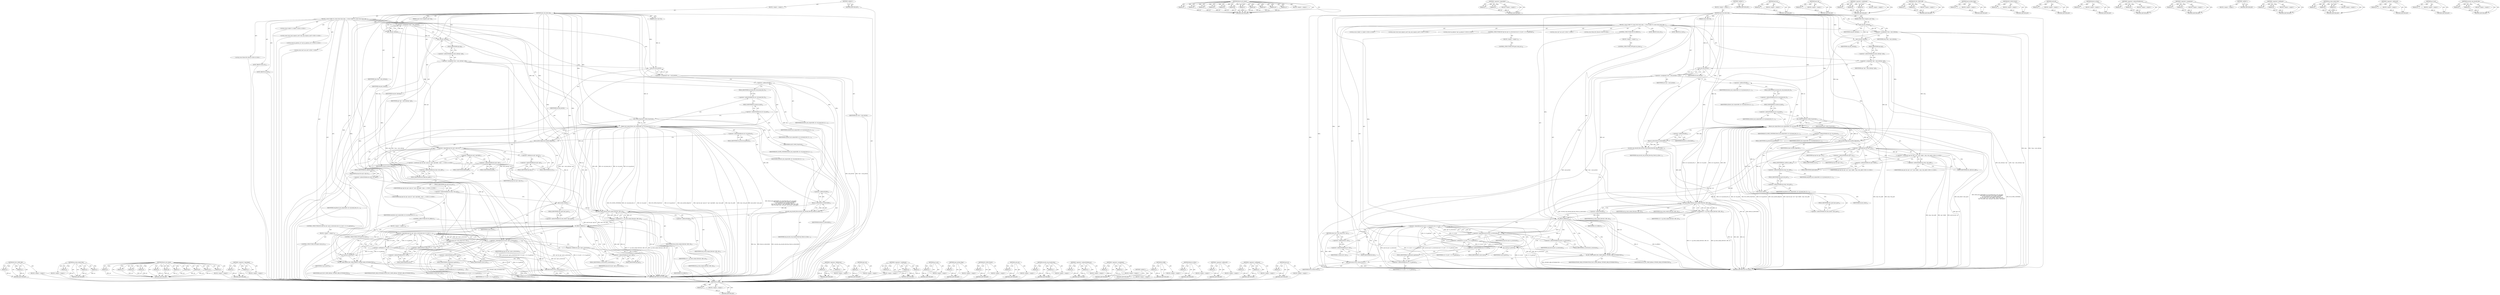 digraph "inet_sk" {
vulnerable_222 [label=<(METHOD,IS_ERR)>];
vulnerable_223 [label=<(PARAM,p1)>];
vulnerable_224 [label=<(BLOCK,&lt;empty&gt;,&lt;empty&gt;)>];
vulnerable_225 [label=<(METHOD_RETURN,ANY)>];
vulnerable_166 [label=<(METHOD,flowi4_init_output)>];
vulnerable_167 [label=<(PARAM,p1)>];
vulnerable_168 [label=<(PARAM,p2)>];
vulnerable_169 [label=<(PARAM,p3)>];
vulnerable_170 [label=<(PARAM,p4)>];
vulnerable_171 [label=<(PARAM,p5)>];
vulnerable_172 [label=<(PARAM,p6)>];
vulnerable_173 [label=<(PARAM,p7)>];
vulnerable_174 [label=<(PARAM,p8)>];
vulnerable_175 [label=<(PARAM,p9)>];
vulnerable_176 [label=<(PARAM,p10)>];
vulnerable_177 [label=<(PARAM,p11)>];
vulnerable_178 [label=<(BLOCK,&lt;empty&gt;,&lt;empty&gt;)>];
vulnerable_179 [label=<(METHOD_RETURN,ANY)>];
vulnerable_198 [label=<(METHOD,&lt;operator&gt;.logicalAnd)>];
vulnerable_199 [label=<(PARAM,p1)>];
vulnerable_200 [label=<(PARAM,p2)>];
vulnerable_201 [label=<(BLOCK,&lt;empty&gt;,&lt;empty&gt;)>];
vulnerable_202 [label=<(METHOD_RETURN,ANY)>];
vulnerable_6 [label=<(METHOD,&lt;global&gt;)<SUB>1</SUB>>];
vulnerable_7 [label=<(BLOCK,&lt;empty&gt;,&lt;empty&gt;)<SUB>1</SUB>>];
vulnerable_8 [label=<(METHOD,inet_csk_route_req)<SUB>1</SUB>>];
vulnerable_9 [label=<(PARAM,struct sock *sk)<SUB>1</SUB>>];
vulnerable_10 [label=<(PARAM,const struct request_sock *req)<SUB>2</SUB>>];
vulnerable_11 [label=<(BLOCK,{
 	struct rtable *rt;
 	const struct inet_requ...,{
 	struct rtable *rt;
 	const struct inet_requ...)<SUB>3</SUB>>];
vulnerable_12 [label="<(LOCAL,struct rtable* rt: rtable*)<SUB>4</SUB>>"];
vulnerable_13 [label="<(LOCAL,const struct inet_request_sock* ireq: inet_request_sock*)<SUB>5</SUB>>"];
vulnerable_14 [label=<(&lt;operator&gt;.assignment,*ireq = inet_rsk(req))<SUB>5</SUB>>];
vulnerable_15 [label=<(IDENTIFIER,ireq,*ireq = inet_rsk(req))<SUB>5</SUB>>];
vulnerable_16 [label=<(inet_rsk,inet_rsk(req))<SUB>5</SUB>>];
vulnerable_17 [label=<(IDENTIFIER,req,inet_rsk(req))<SUB>5</SUB>>];
vulnerable_18 [label="<(LOCAL,struct ip_options* opt: ip_options*)<SUB>6</SUB>>"];
vulnerable_19 [label=<(&lt;operator&gt;.assignment,*opt = inet_rsk(req)-&gt;opt)<SUB>6</SUB>>];
vulnerable_20 [label=<(IDENTIFIER,opt,*opt = inet_rsk(req)-&gt;opt)<SUB>6</SUB>>];
vulnerable_21 [label=<(&lt;operator&gt;.indirectFieldAccess,inet_rsk(req)-&gt;opt)<SUB>6</SUB>>];
vulnerable_22 [label=<(inet_rsk,inet_rsk(req))<SUB>6</SUB>>];
vulnerable_23 [label=<(IDENTIFIER,req,inet_rsk(req))<SUB>6</SUB>>];
vulnerable_24 [label=<(FIELD_IDENTIFIER,opt,opt)<SUB>6</SUB>>];
vulnerable_25 [label="<(LOCAL,struct net* net: net*)<SUB>7</SUB>>"];
vulnerable_26 [label=<(&lt;operator&gt;.assignment,*net = sock_net(sk))<SUB>7</SUB>>];
vulnerable_27 [label=<(IDENTIFIER,net,*net = sock_net(sk))<SUB>7</SUB>>];
vulnerable_28 [label=<(sock_net,sock_net(sk))<SUB>7</SUB>>];
vulnerable_29 [label=<(IDENTIFIER,sk,sock_net(sk))<SUB>7</SUB>>];
vulnerable_30 [label="<(LOCAL,struct flowi4 fl4: flowi4)<SUB>8</SUB>>"];
vulnerable_31 [label=<(flowi4_init_output,flowi4_init_output(&amp;fl4, sk-&gt;sk_bound_dev_if, s...)<SUB>10</SUB>>];
vulnerable_32 [label=<(&lt;operator&gt;.addressOf,&amp;fl4)<SUB>10</SUB>>];
vulnerable_33 [label=<(IDENTIFIER,fl4,flowi4_init_output(&amp;fl4, sk-&gt;sk_bound_dev_if, s...)<SUB>10</SUB>>];
vulnerable_34 [label=<(&lt;operator&gt;.indirectFieldAccess,sk-&gt;sk_bound_dev_if)<SUB>10</SUB>>];
vulnerable_35 [label=<(IDENTIFIER,sk,flowi4_init_output(&amp;fl4, sk-&gt;sk_bound_dev_if, s...)<SUB>10</SUB>>];
vulnerable_36 [label=<(FIELD_IDENTIFIER,sk_bound_dev_if,sk_bound_dev_if)<SUB>10</SUB>>];
vulnerable_37 [label=<(&lt;operator&gt;.indirectFieldAccess,sk-&gt;sk_mark)<SUB>10</SUB>>];
vulnerable_38 [label=<(IDENTIFIER,sk,flowi4_init_output(&amp;fl4, sk-&gt;sk_bound_dev_if, s...)<SUB>10</SUB>>];
vulnerable_39 [label=<(FIELD_IDENTIFIER,sk_mark,sk_mark)<SUB>10</SUB>>];
vulnerable_40 [label=<(RT_CONN_FLAGS,RT_CONN_FLAGS(sk))<SUB>11</SUB>>];
vulnerable_41 [label=<(IDENTIFIER,sk,RT_CONN_FLAGS(sk))<SUB>11</SUB>>];
vulnerable_42 [label=<(IDENTIFIER,RT_SCOPE_UNIVERSE,flowi4_init_output(&amp;fl4, sk-&gt;sk_bound_dev_if, s...)<SUB>11</SUB>>];
vulnerable_43 [label=<(&lt;operator&gt;.indirectFieldAccess,sk-&gt;sk_protocol)<SUB>12</SUB>>];
vulnerable_44 [label=<(IDENTIFIER,sk,flowi4_init_output(&amp;fl4, sk-&gt;sk_bound_dev_if, s...)<SUB>12</SUB>>];
vulnerable_45 [label=<(FIELD_IDENTIFIER,sk_protocol,sk_protocol)<SUB>12</SUB>>];
vulnerable_46 [label=<(inet_sk_flowi_flags,inet_sk_flowi_flags(sk))<SUB>12</SUB>>];
vulnerable_47 [label=<(IDENTIFIER,sk,inet_sk_flowi_flags(sk))<SUB>12</SUB>>];
vulnerable_48 [label="<(&lt;operator&gt;.conditional,(opt &amp;&amp; opt-&gt;srr) ? opt-&gt;faddr : ireq-&gt;rmt_addr)<SUB>13</SUB>>"];
vulnerable_49 [label=<(&lt;operator&gt;.logicalAnd,opt &amp;&amp; opt-&gt;srr)<SUB>13</SUB>>];
vulnerable_50 [label=<(IDENTIFIER,opt,opt &amp;&amp; opt-&gt;srr)<SUB>13</SUB>>];
vulnerable_51 [label=<(&lt;operator&gt;.indirectFieldAccess,opt-&gt;srr)<SUB>13</SUB>>];
vulnerable_52 [label=<(IDENTIFIER,opt,opt &amp;&amp; opt-&gt;srr)<SUB>13</SUB>>];
vulnerable_53 [label=<(FIELD_IDENTIFIER,srr,srr)<SUB>13</SUB>>];
vulnerable_54 [label=<(&lt;operator&gt;.indirectFieldAccess,opt-&gt;faddr)<SUB>13</SUB>>];
vulnerable_55 [label="<(IDENTIFIER,opt,(opt &amp;&amp; opt-&gt;srr) ? opt-&gt;faddr : ireq-&gt;rmt_addr)<SUB>13</SUB>>"];
vulnerable_56 [label=<(FIELD_IDENTIFIER,faddr,faddr)<SUB>13</SUB>>];
vulnerable_57 [label=<(&lt;operator&gt;.indirectFieldAccess,ireq-&gt;rmt_addr)<SUB>13</SUB>>];
vulnerable_58 [label="<(IDENTIFIER,ireq,(opt &amp;&amp; opt-&gt;srr) ? opt-&gt;faddr : ireq-&gt;rmt_addr)<SUB>13</SUB>>"];
vulnerable_59 [label=<(FIELD_IDENTIFIER,rmt_addr,rmt_addr)<SUB>13</SUB>>];
vulnerable_60 [label=<(&lt;operator&gt;.indirectFieldAccess,ireq-&gt;loc_addr)<SUB>14</SUB>>];
vulnerable_61 [label=<(IDENTIFIER,ireq,flowi4_init_output(&amp;fl4, sk-&gt;sk_bound_dev_if, s...)<SUB>14</SUB>>];
vulnerable_62 [label=<(FIELD_IDENTIFIER,loc_addr,loc_addr)<SUB>14</SUB>>];
vulnerable_63 [label=<(&lt;operator&gt;.indirectFieldAccess,ireq-&gt;rmt_port)<SUB>14</SUB>>];
vulnerable_64 [label=<(IDENTIFIER,ireq,flowi4_init_output(&amp;fl4, sk-&gt;sk_bound_dev_if, s...)<SUB>14</SUB>>];
vulnerable_65 [label=<(FIELD_IDENTIFIER,rmt_port,rmt_port)<SUB>14</SUB>>];
vulnerable_66 [label=<(&lt;operator&gt;.indirectFieldAccess,inet_sk(sk)-&gt;inet_sport)<SUB>14</SUB>>];
vulnerable_67 [label=<(inet_sk,inet_sk(sk))<SUB>14</SUB>>];
vulnerable_68 [label=<(IDENTIFIER,sk,inet_sk(sk))<SUB>14</SUB>>];
vulnerable_69 [label=<(FIELD_IDENTIFIER,inet_sport,inet_sport)<SUB>14</SUB>>];
vulnerable_70 [label=<(security_req_classify_flow,security_req_classify_flow(req, flowi4_to_flowi...)<SUB>15</SUB>>];
vulnerable_71 [label=<(IDENTIFIER,req,security_req_classify_flow(req, flowi4_to_flowi...)<SUB>15</SUB>>];
vulnerable_72 [label=<(flowi4_to_flowi,flowi4_to_flowi(&amp;fl4))<SUB>15</SUB>>];
vulnerable_73 [label=<(&lt;operator&gt;.addressOf,&amp;fl4)<SUB>15</SUB>>];
vulnerable_74 [label=<(IDENTIFIER,fl4,flowi4_to_flowi(&amp;fl4))<SUB>15</SUB>>];
vulnerable_75 [label=<(&lt;operator&gt;.assignment,rt = ip_route_output_flow(net, &amp;fl4, sk))<SUB>16</SUB>>];
vulnerable_76 [label=<(IDENTIFIER,rt,rt = ip_route_output_flow(net, &amp;fl4, sk))<SUB>16</SUB>>];
vulnerable_77 [label=<(ip_route_output_flow,ip_route_output_flow(net, &amp;fl4, sk))<SUB>16</SUB>>];
vulnerable_78 [label=<(IDENTIFIER,net,ip_route_output_flow(net, &amp;fl4, sk))<SUB>16</SUB>>];
vulnerable_79 [label=<(&lt;operator&gt;.addressOf,&amp;fl4)<SUB>16</SUB>>];
vulnerable_80 [label=<(IDENTIFIER,fl4,ip_route_output_flow(net, &amp;fl4, sk))<SUB>16</SUB>>];
vulnerable_81 [label=<(IDENTIFIER,sk,ip_route_output_flow(net, &amp;fl4, sk))<SUB>16</SUB>>];
vulnerable_82 [label=<(CONTROL_STRUCTURE,IF,if (IS_ERR(rt)))<SUB>17</SUB>>];
vulnerable_83 [label=<(IS_ERR,IS_ERR(rt))<SUB>17</SUB>>];
vulnerable_84 [label=<(IDENTIFIER,rt,IS_ERR(rt))<SUB>17</SUB>>];
vulnerable_85 [label=<(BLOCK,&lt;empty&gt;,&lt;empty&gt;)<SUB>18</SUB>>];
vulnerable_86 [label=<(CONTROL_STRUCTURE,GOTO,goto no_route;)<SUB>18</SUB>>];
vulnerable_87 [label=<(CONTROL_STRUCTURE,IF,if (opt &amp;&amp; opt-&gt;is_strictroute &amp;&amp; rt-&gt;rt_dst != rt-&gt;rt_gateway))<SUB>19</SUB>>];
vulnerable_88 [label=<(&lt;operator&gt;.logicalAnd,opt &amp;&amp; opt-&gt;is_strictroute &amp;&amp; rt-&gt;rt_dst != rt-...)<SUB>19</SUB>>];
vulnerable_89 [label=<(&lt;operator&gt;.logicalAnd,opt &amp;&amp; opt-&gt;is_strictroute)<SUB>19</SUB>>];
vulnerable_90 [label=<(IDENTIFIER,opt,opt &amp;&amp; opt-&gt;is_strictroute)<SUB>19</SUB>>];
vulnerable_91 [label=<(&lt;operator&gt;.indirectFieldAccess,opt-&gt;is_strictroute)<SUB>19</SUB>>];
vulnerable_92 [label=<(IDENTIFIER,opt,opt &amp;&amp; opt-&gt;is_strictroute)<SUB>19</SUB>>];
vulnerable_93 [label=<(FIELD_IDENTIFIER,is_strictroute,is_strictroute)<SUB>19</SUB>>];
vulnerable_94 [label=<(&lt;operator&gt;.notEquals,rt-&gt;rt_dst != rt-&gt;rt_gateway)<SUB>19</SUB>>];
vulnerable_95 [label=<(&lt;operator&gt;.indirectFieldAccess,rt-&gt;rt_dst)<SUB>19</SUB>>];
vulnerable_96 [label=<(IDENTIFIER,rt,rt-&gt;rt_dst != rt-&gt;rt_gateway)<SUB>19</SUB>>];
vulnerable_97 [label=<(FIELD_IDENTIFIER,rt_dst,rt_dst)<SUB>19</SUB>>];
vulnerable_98 [label=<(&lt;operator&gt;.indirectFieldAccess,rt-&gt;rt_gateway)<SUB>19</SUB>>];
vulnerable_99 [label=<(IDENTIFIER,rt,rt-&gt;rt_dst != rt-&gt;rt_gateway)<SUB>19</SUB>>];
vulnerable_100 [label=<(FIELD_IDENTIFIER,rt_gateway,rt_gateway)<SUB>19</SUB>>];
vulnerable_101 [label=<(BLOCK,&lt;empty&gt;,&lt;empty&gt;)<SUB>20</SUB>>];
vulnerable_102 [label=<(CONTROL_STRUCTURE,GOTO,goto route_err;)<SUB>20</SUB>>];
vulnerable_103 [label=<(RETURN,return &amp;rt-&gt;dst;,return &amp;rt-&gt;dst;)<SUB>21</SUB>>];
vulnerable_104 [label=<(&lt;operator&gt;.addressOf,&amp;rt-&gt;dst)<SUB>21</SUB>>];
vulnerable_105 [label=<(&lt;operator&gt;.indirectFieldAccess,rt-&gt;dst)<SUB>21</SUB>>];
vulnerable_106 [label=<(IDENTIFIER,rt,return &amp;rt-&gt;dst;)<SUB>21</SUB>>];
vulnerable_107 [label=<(FIELD_IDENTIFIER,dst,dst)<SUB>21</SUB>>];
vulnerable_108 [label=<(JUMP_TARGET,route_err)<SUB>23</SUB>>];
vulnerable_109 [label=<(ip_rt_put,ip_rt_put(rt))<SUB>24</SUB>>];
vulnerable_110 [label=<(IDENTIFIER,rt,ip_rt_put(rt))<SUB>24</SUB>>];
vulnerable_111 [label=<(JUMP_TARGET,no_route)<SUB>25</SUB>>];
vulnerable_112 [label=<(IP_INC_STATS_BH,IP_INC_STATS_BH(net, IPSTATS_MIB_OUTNOROUTES))<SUB>26</SUB>>];
vulnerable_113 [label=<(IDENTIFIER,net,IP_INC_STATS_BH(net, IPSTATS_MIB_OUTNOROUTES))<SUB>26</SUB>>];
vulnerable_114 [label=<(IDENTIFIER,IPSTATS_MIB_OUTNOROUTES,IP_INC_STATS_BH(net, IPSTATS_MIB_OUTNOROUTES))<SUB>26</SUB>>];
vulnerable_115 [label=<(RETURN,return NULL;,return NULL;)<SUB>27</SUB>>];
vulnerable_116 [label=<(IDENTIFIER,NULL,return NULL;)<SUB>27</SUB>>];
vulnerable_117 [label=<(METHOD_RETURN,struct dst_entry)<SUB>1</SUB>>];
vulnerable_119 [label=<(METHOD_RETURN,ANY)<SUB>1</SUB>>];
vulnerable_203 [label=<(METHOD,inet_sk)>];
vulnerable_204 [label=<(PARAM,p1)>];
vulnerable_205 [label=<(BLOCK,&lt;empty&gt;,&lt;empty&gt;)>];
vulnerable_206 [label=<(METHOD_RETURN,ANY)>];
vulnerable_153 [label=<(METHOD,inet_rsk)>];
vulnerable_154 [label=<(PARAM,p1)>];
vulnerable_155 [label=<(BLOCK,&lt;empty&gt;,&lt;empty&gt;)>];
vulnerable_156 [label=<(METHOD_RETURN,ANY)>];
vulnerable_192 [label=<(METHOD,&lt;operator&gt;.conditional)>];
vulnerable_193 [label=<(PARAM,p1)>];
vulnerable_194 [label=<(PARAM,p2)>];
vulnerable_195 [label=<(PARAM,p3)>];
vulnerable_196 [label=<(BLOCK,&lt;empty&gt;,&lt;empty&gt;)>];
vulnerable_197 [label=<(METHOD_RETURN,ANY)>];
vulnerable_235 [label=<(METHOD,IP_INC_STATS_BH)>];
vulnerable_236 [label=<(PARAM,p1)>];
vulnerable_237 [label=<(PARAM,p2)>];
vulnerable_238 [label=<(BLOCK,&lt;empty&gt;,&lt;empty&gt;)>];
vulnerable_239 [label=<(METHOD_RETURN,ANY)>];
vulnerable_188 [label=<(METHOD,inet_sk_flowi_flags)>];
vulnerable_189 [label=<(PARAM,p1)>];
vulnerable_190 [label=<(BLOCK,&lt;empty&gt;,&lt;empty&gt;)>];
vulnerable_191 [label=<(METHOD_RETURN,ANY)>];
vulnerable_184 [label=<(METHOD,RT_CONN_FLAGS)>];
vulnerable_185 [label=<(PARAM,p1)>];
vulnerable_186 [label=<(BLOCK,&lt;empty&gt;,&lt;empty&gt;)>];
vulnerable_187 [label=<(METHOD_RETURN,ANY)>];
vulnerable_162 [label=<(METHOD,sock_net)>];
vulnerable_163 [label=<(PARAM,p1)>];
vulnerable_164 [label=<(BLOCK,&lt;empty&gt;,&lt;empty&gt;)>];
vulnerable_165 [label=<(METHOD_RETURN,ANY)>];
vulnerable_212 [label=<(METHOD,flowi4_to_flowi)>];
vulnerable_213 [label=<(PARAM,p1)>];
vulnerable_214 [label=<(BLOCK,&lt;empty&gt;,&lt;empty&gt;)>];
vulnerable_215 [label=<(METHOD_RETURN,ANY)>];
vulnerable_157 [label=<(METHOD,&lt;operator&gt;.indirectFieldAccess)>];
vulnerable_158 [label=<(PARAM,p1)>];
vulnerable_159 [label=<(PARAM,p2)>];
vulnerable_160 [label=<(BLOCK,&lt;empty&gt;,&lt;empty&gt;)>];
vulnerable_161 [label=<(METHOD_RETURN,ANY)>];
vulnerable_148 [label=<(METHOD,&lt;operator&gt;.assignment)>];
vulnerable_149 [label=<(PARAM,p1)>];
vulnerable_150 [label=<(PARAM,p2)>];
vulnerable_151 [label=<(BLOCK,&lt;empty&gt;,&lt;empty&gt;)>];
vulnerable_152 [label=<(METHOD_RETURN,ANY)>];
vulnerable_142 [label=<(METHOD,&lt;global&gt;)<SUB>1</SUB>>];
vulnerable_143 [label=<(BLOCK,&lt;empty&gt;,&lt;empty&gt;)>];
vulnerable_144 [label=<(METHOD_RETURN,ANY)>];
vulnerable_226 [label=<(METHOD,&lt;operator&gt;.notEquals)>];
vulnerable_227 [label=<(PARAM,p1)>];
vulnerable_228 [label=<(PARAM,p2)>];
vulnerable_229 [label=<(BLOCK,&lt;empty&gt;,&lt;empty&gt;)>];
vulnerable_230 [label=<(METHOD_RETURN,ANY)>];
vulnerable_216 [label=<(METHOD,ip_route_output_flow)>];
vulnerable_217 [label=<(PARAM,p1)>];
vulnerable_218 [label=<(PARAM,p2)>];
vulnerable_219 [label=<(PARAM,p3)>];
vulnerable_220 [label=<(BLOCK,&lt;empty&gt;,&lt;empty&gt;)>];
vulnerable_221 [label=<(METHOD_RETURN,ANY)>];
vulnerable_180 [label=<(METHOD,&lt;operator&gt;.addressOf)>];
vulnerable_181 [label=<(PARAM,p1)>];
vulnerable_182 [label=<(BLOCK,&lt;empty&gt;,&lt;empty&gt;)>];
vulnerable_183 [label=<(METHOD_RETURN,ANY)>];
vulnerable_231 [label=<(METHOD,ip_rt_put)>];
vulnerable_232 [label=<(PARAM,p1)>];
vulnerable_233 [label=<(BLOCK,&lt;empty&gt;,&lt;empty&gt;)>];
vulnerable_234 [label=<(METHOD_RETURN,ANY)>];
vulnerable_207 [label=<(METHOD,security_req_classify_flow)>];
vulnerable_208 [label=<(PARAM,p1)>];
vulnerable_209 [label=<(PARAM,p2)>];
vulnerable_210 [label=<(BLOCK,&lt;empty&gt;,&lt;empty&gt;)>];
vulnerable_211 [label=<(METHOD_RETURN,ANY)>];
fixed_246 [label=<(METHOD,IP_INC_STATS_BH)>];
fixed_247 [label=<(PARAM,p1)>];
fixed_248 [label=<(PARAM,p2)>];
fixed_249 [label=<(BLOCK,&lt;empty&gt;,&lt;empty&gt;)>];
fixed_250 [label=<(METHOD_RETURN,ANY)>];
fixed_227 [label=<(METHOD,ip_route_output_flow)>];
fixed_228 [label=<(PARAM,p1)>];
fixed_229 [label=<(PARAM,p2)>];
fixed_230 [label=<(PARAM,p3)>];
fixed_231 [label=<(BLOCK,&lt;empty&gt;,&lt;empty&gt;)>];
fixed_232 [label=<(METHOD_RETURN,ANY)>];
fixed_172 [label=<(METHOD,flowi4_init_output)>];
fixed_173 [label=<(PARAM,p1)>];
fixed_174 [label=<(PARAM,p2)>];
fixed_175 [label=<(PARAM,p3)>];
fixed_176 [label=<(PARAM,p4)>];
fixed_177 [label=<(PARAM,p5)>];
fixed_178 [label=<(PARAM,p6)>];
fixed_179 [label=<(PARAM,p7)>];
fixed_180 [label=<(PARAM,p8)>];
fixed_181 [label=<(PARAM,p9)>];
fixed_182 [label=<(PARAM,p10)>];
fixed_183 [label=<(PARAM,p11)>];
fixed_184 [label=<(BLOCK,&lt;empty&gt;,&lt;empty&gt;)>];
fixed_185 [label=<(METHOD_RETURN,ANY)>];
fixed_204 [label=<(METHOD,&lt;operator&gt;.logicalAnd)>];
fixed_205 [label=<(PARAM,p1)>];
fixed_206 [label=<(PARAM,p2)>];
fixed_207 [label=<(BLOCK,&lt;empty&gt;,&lt;empty&gt;)>];
fixed_208 [label=<(METHOD_RETURN,ANY)>];
fixed_6 [label=<(METHOD,&lt;global&gt;)<SUB>1</SUB>>];
fixed_7 [label=<(BLOCK,&lt;empty&gt;,&lt;empty&gt;)<SUB>1</SUB>>];
fixed_8 [label=<(METHOD,inet_csk_route_req)<SUB>1</SUB>>];
fixed_9 [label=<(PARAM,struct sock *sk)<SUB>1</SUB>>];
fixed_10 [label=<(PARAM,const struct request_sock *req)<SUB>2</SUB>>];
fixed_11 [label=<(BLOCK,{
 	struct rtable *rt;
 	const struct inet_requ...,{
 	struct rtable *rt;
 	const struct inet_requ...)<SUB>3</SUB>>];
fixed_12 [label="<(LOCAL,struct rtable* rt: rtable*)<SUB>4</SUB>>"];
fixed_13 [label="<(LOCAL,const struct inet_request_sock* ireq: inet_request_sock*)<SUB>5</SUB>>"];
fixed_14 [label=<(&lt;operator&gt;.assignment,*ireq = inet_rsk(req))<SUB>5</SUB>>];
fixed_15 [label=<(IDENTIFIER,ireq,*ireq = inet_rsk(req))<SUB>5</SUB>>];
fixed_16 [label=<(inet_rsk,inet_rsk(req))<SUB>5</SUB>>];
fixed_17 [label=<(IDENTIFIER,req,inet_rsk(req))<SUB>5</SUB>>];
fixed_18 [label="<(LOCAL,struct ip_options_rcu* opt: ip_options_rcu*)<SUB>6</SUB>>"];
fixed_19 [label=<(&lt;operator&gt;.assignment,*opt = inet_rsk(req)-&gt;opt)<SUB>6</SUB>>];
fixed_20 [label=<(IDENTIFIER,opt,*opt = inet_rsk(req)-&gt;opt)<SUB>6</SUB>>];
fixed_21 [label=<(&lt;operator&gt;.indirectFieldAccess,inet_rsk(req)-&gt;opt)<SUB>6</SUB>>];
fixed_22 [label=<(inet_rsk,inet_rsk(req))<SUB>6</SUB>>];
fixed_23 [label=<(IDENTIFIER,req,inet_rsk(req))<SUB>6</SUB>>];
fixed_24 [label=<(FIELD_IDENTIFIER,opt,opt)<SUB>6</SUB>>];
fixed_25 [label="<(LOCAL,struct net* net: net*)<SUB>7</SUB>>"];
fixed_26 [label=<(&lt;operator&gt;.assignment,*net = sock_net(sk))<SUB>7</SUB>>];
fixed_27 [label=<(IDENTIFIER,net,*net = sock_net(sk))<SUB>7</SUB>>];
fixed_28 [label=<(sock_net,sock_net(sk))<SUB>7</SUB>>];
fixed_29 [label=<(IDENTIFIER,sk,sock_net(sk))<SUB>7</SUB>>];
fixed_30 [label="<(LOCAL,struct flowi4 fl4: flowi4)<SUB>8</SUB>>"];
fixed_31 [label=<(flowi4_init_output,flowi4_init_output(&amp;fl4, sk-&gt;sk_bound_dev_if, s...)<SUB>10</SUB>>];
fixed_32 [label=<(&lt;operator&gt;.addressOf,&amp;fl4)<SUB>10</SUB>>];
fixed_33 [label=<(IDENTIFIER,fl4,flowi4_init_output(&amp;fl4, sk-&gt;sk_bound_dev_if, s...)<SUB>10</SUB>>];
fixed_34 [label=<(&lt;operator&gt;.indirectFieldAccess,sk-&gt;sk_bound_dev_if)<SUB>10</SUB>>];
fixed_35 [label=<(IDENTIFIER,sk,flowi4_init_output(&amp;fl4, sk-&gt;sk_bound_dev_if, s...)<SUB>10</SUB>>];
fixed_36 [label=<(FIELD_IDENTIFIER,sk_bound_dev_if,sk_bound_dev_if)<SUB>10</SUB>>];
fixed_37 [label=<(&lt;operator&gt;.indirectFieldAccess,sk-&gt;sk_mark)<SUB>10</SUB>>];
fixed_38 [label=<(IDENTIFIER,sk,flowi4_init_output(&amp;fl4, sk-&gt;sk_bound_dev_if, s...)<SUB>10</SUB>>];
fixed_39 [label=<(FIELD_IDENTIFIER,sk_mark,sk_mark)<SUB>10</SUB>>];
fixed_40 [label=<(RT_CONN_FLAGS,RT_CONN_FLAGS(sk))<SUB>11</SUB>>];
fixed_41 [label=<(IDENTIFIER,sk,RT_CONN_FLAGS(sk))<SUB>11</SUB>>];
fixed_42 [label=<(IDENTIFIER,RT_SCOPE_UNIVERSE,flowi4_init_output(&amp;fl4, sk-&gt;sk_bound_dev_if, s...)<SUB>11</SUB>>];
fixed_43 [label=<(&lt;operator&gt;.indirectFieldAccess,sk-&gt;sk_protocol)<SUB>12</SUB>>];
fixed_44 [label=<(IDENTIFIER,sk,flowi4_init_output(&amp;fl4, sk-&gt;sk_bound_dev_if, s...)<SUB>12</SUB>>];
fixed_45 [label=<(FIELD_IDENTIFIER,sk_protocol,sk_protocol)<SUB>12</SUB>>];
fixed_46 [label=<(inet_sk_flowi_flags,inet_sk_flowi_flags(sk))<SUB>12</SUB>>];
fixed_47 [label=<(IDENTIFIER,sk,inet_sk_flowi_flags(sk))<SUB>12</SUB>>];
fixed_48 [label="<(&lt;operator&gt;.conditional,(opt &amp;&amp; opt-&gt;opt.srr) ? opt-&gt;opt.faddr : ireq-&gt;...)<SUB>13</SUB>>"];
fixed_49 [label=<(&lt;operator&gt;.logicalAnd,opt &amp;&amp; opt-&gt;opt.srr)<SUB>13</SUB>>];
fixed_50 [label=<(IDENTIFIER,opt,opt &amp;&amp; opt-&gt;opt.srr)<SUB>13</SUB>>];
fixed_51 [label=<(&lt;operator&gt;.fieldAccess,opt-&gt;opt.srr)<SUB>13</SUB>>];
fixed_52 [label=<(&lt;operator&gt;.indirectFieldAccess,opt-&gt;opt)<SUB>13</SUB>>];
fixed_53 [label=<(IDENTIFIER,opt,opt &amp;&amp; opt-&gt;opt.srr)<SUB>13</SUB>>];
fixed_54 [label=<(FIELD_IDENTIFIER,opt,opt)<SUB>13</SUB>>];
fixed_55 [label=<(FIELD_IDENTIFIER,srr,srr)<SUB>13</SUB>>];
fixed_56 [label=<(&lt;operator&gt;.fieldAccess,opt-&gt;opt.faddr)<SUB>13</SUB>>];
fixed_57 [label=<(&lt;operator&gt;.indirectFieldAccess,opt-&gt;opt)<SUB>13</SUB>>];
fixed_58 [label="<(IDENTIFIER,opt,(opt &amp;&amp; opt-&gt;opt.srr) ? opt-&gt;opt.faddr : ireq-&gt;...)<SUB>13</SUB>>"];
fixed_59 [label=<(FIELD_IDENTIFIER,opt,opt)<SUB>13</SUB>>];
fixed_60 [label=<(FIELD_IDENTIFIER,faddr,faddr)<SUB>13</SUB>>];
fixed_61 [label=<(&lt;operator&gt;.indirectFieldAccess,ireq-&gt;rmt_addr)<SUB>13</SUB>>];
fixed_62 [label="<(IDENTIFIER,ireq,(opt &amp;&amp; opt-&gt;opt.srr) ? opt-&gt;opt.faddr : ireq-&gt;...)<SUB>13</SUB>>"];
fixed_63 [label=<(FIELD_IDENTIFIER,rmt_addr,rmt_addr)<SUB>13</SUB>>];
fixed_64 [label=<(&lt;operator&gt;.indirectFieldAccess,ireq-&gt;loc_addr)<SUB>14</SUB>>];
fixed_65 [label=<(IDENTIFIER,ireq,flowi4_init_output(&amp;fl4, sk-&gt;sk_bound_dev_if, s...)<SUB>14</SUB>>];
fixed_66 [label=<(FIELD_IDENTIFIER,loc_addr,loc_addr)<SUB>14</SUB>>];
fixed_67 [label=<(&lt;operator&gt;.indirectFieldAccess,ireq-&gt;rmt_port)<SUB>14</SUB>>];
fixed_68 [label=<(IDENTIFIER,ireq,flowi4_init_output(&amp;fl4, sk-&gt;sk_bound_dev_if, s...)<SUB>14</SUB>>];
fixed_69 [label=<(FIELD_IDENTIFIER,rmt_port,rmt_port)<SUB>14</SUB>>];
fixed_70 [label=<(&lt;operator&gt;.indirectFieldAccess,inet_sk(sk)-&gt;inet_sport)<SUB>14</SUB>>];
fixed_71 [label=<(inet_sk,inet_sk(sk))<SUB>14</SUB>>];
fixed_72 [label=<(IDENTIFIER,sk,inet_sk(sk))<SUB>14</SUB>>];
fixed_73 [label=<(FIELD_IDENTIFIER,inet_sport,inet_sport)<SUB>14</SUB>>];
fixed_74 [label=<(security_req_classify_flow,security_req_classify_flow(req, flowi4_to_flowi...)<SUB>15</SUB>>];
fixed_75 [label=<(IDENTIFIER,req,security_req_classify_flow(req, flowi4_to_flowi...)<SUB>15</SUB>>];
fixed_76 [label=<(flowi4_to_flowi,flowi4_to_flowi(&amp;fl4))<SUB>15</SUB>>];
fixed_77 [label=<(&lt;operator&gt;.addressOf,&amp;fl4)<SUB>15</SUB>>];
fixed_78 [label=<(IDENTIFIER,fl4,flowi4_to_flowi(&amp;fl4))<SUB>15</SUB>>];
fixed_79 [label=<(&lt;operator&gt;.assignment,rt = ip_route_output_flow(net, &amp;fl4, sk))<SUB>16</SUB>>];
fixed_80 [label=<(IDENTIFIER,rt,rt = ip_route_output_flow(net, &amp;fl4, sk))<SUB>16</SUB>>];
fixed_81 [label=<(ip_route_output_flow,ip_route_output_flow(net, &amp;fl4, sk))<SUB>16</SUB>>];
fixed_82 [label=<(IDENTIFIER,net,ip_route_output_flow(net, &amp;fl4, sk))<SUB>16</SUB>>];
fixed_83 [label=<(&lt;operator&gt;.addressOf,&amp;fl4)<SUB>16</SUB>>];
fixed_84 [label=<(IDENTIFIER,fl4,ip_route_output_flow(net, &amp;fl4, sk))<SUB>16</SUB>>];
fixed_85 [label=<(IDENTIFIER,sk,ip_route_output_flow(net, &amp;fl4, sk))<SUB>16</SUB>>];
fixed_86 [label=<(CONTROL_STRUCTURE,IF,if (IS_ERR(rt)))<SUB>17</SUB>>];
fixed_87 [label=<(IS_ERR,IS_ERR(rt))<SUB>17</SUB>>];
fixed_88 [label=<(IDENTIFIER,rt,IS_ERR(rt))<SUB>17</SUB>>];
fixed_89 [label=<(BLOCK,&lt;empty&gt;,&lt;empty&gt;)<SUB>18</SUB>>];
fixed_90 [label=<(CONTROL_STRUCTURE,GOTO,goto no_route;)<SUB>18</SUB>>];
fixed_91 [label=<(CONTROL_STRUCTURE,IF,if (opt &amp;&amp; opt-&gt;opt.is_strictroute &amp;&amp; rt-&gt;rt_dst != rt-&gt;rt_gateway))<SUB>19</SUB>>];
fixed_92 [label=<(&lt;operator&gt;.logicalAnd,opt &amp;&amp; opt-&gt;opt.is_strictroute &amp;&amp; rt-&gt;rt_dst !=...)<SUB>19</SUB>>];
fixed_93 [label=<(&lt;operator&gt;.logicalAnd,opt &amp;&amp; opt-&gt;opt.is_strictroute)<SUB>19</SUB>>];
fixed_94 [label=<(IDENTIFIER,opt,opt &amp;&amp; opt-&gt;opt.is_strictroute)<SUB>19</SUB>>];
fixed_95 [label=<(&lt;operator&gt;.fieldAccess,opt-&gt;opt.is_strictroute)<SUB>19</SUB>>];
fixed_96 [label=<(&lt;operator&gt;.indirectFieldAccess,opt-&gt;opt)<SUB>19</SUB>>];
fixed_97 [label=<(IDENTIFIER,opt,opt &amp;&amp; opt-&gt;opt.is_strictroute)<SUB>19</SUB>>];
fixed_98 [label=<(FIELD_IDENTIFIER,opt,opt)<SUB>19</SUB>>];
fixed_99 [label=<(FIELD_IDENTIFIER,is_strictroute,is_strictroute)<SUB>19</SUB>>];
fixed_100 [label=<(&lt;operator&gt;.notEquals,rt-&gt;rt_dst != rt-&gt;rt_gateway)<SUB>19</SUB>>];
fixed_101 [label=<(&lt;operator&gt;.indirectFieldAccess,rt-&gt;rt_dst)<SUB>19</SUB>>];
fixed_102 [label=<(IDENTIFIER,rt,rt-&gt;rt_dst != rt-&gt;rt_gateway)<SUB>19</SUB>>];
fixed_103 [label=<(FIELD_IDENTIFIER,rt_dst,rt_dst)<SUB>19</SUB>>];
fixed_104 [label=<(&lt;operator&gt;.indirectFieldAccess,rt-&gt;rt_gateway)<SUB>19</SUB>>];
fixed_105 [label=<(IDENTIFIER,rt,rt-&gt;rt_dst != rt-&gt;rt_gateway)<SUB>19</SUB>>];
fixed_106 [label=<(FIELD_IDENTIFIER,rt_gateway,rt_gateway)<SUB>19</SUB>>];
fixed_107 [label=<(BLOCK,&lt;empty&gt;,&lt;empty&gt;)<SUB>20</SUB>>];
fixed_108 [label=<(CONTROL_STRUCTURE,GOTO,goto route_err;)<SUB>20</SUB>>];
fixed_109 [label=<(RETURN,return &amp;rt-&gt;dst;,return &amp;rt-&gt;dst;)<SUB>21</SUB>>];
fixed_110 [label=<(&lt;operator&gt;.addressOf,&amp;rt-&gt;dst)<SUB>21</SUB>>];
fixed_111 [label=<(&lt;operator&gt;.indirectFieldAccess,rt-&gt;dst)<SUB>21</SUB>>];
fixed_112 [label=<(IDENTIFIER,rt,return &amp;rt-&gt;dst;)<SUB>21</SUB>>];
fixed_113 [label=<(FIELD_IDENTIFIER,dst,dst)<SUB>21</SUB>>];
fixed_114 [label=<(JUMP_TARGET,route_err)<SUB>23</SUB>>];
fixed_115 [label=<(ip_rt_put,ip_rt_put(rt))<SUB>24</SUB>>];
fixed_116 [label=<(IDENTIFIER,rt,ip_rt_put(rt))<SUB>24</SUB>>];
fixed_117 [label=<(JUMP_TARGET,no_route)<SUB>25</SUB>>];
fixed_118 [label=<(IP_INC_STATS_BH,IP_INC_STATS_BH(net, IPSTATS_MIB_OUTNOROUTES))<SUB>26</SUB>>];
fixed_119 [label=<(IDENTIFIER,net,IP_INC_STATS_BH(net, IPSTATS_MIB_OUTNOROUTES))<SUB>26</SUB>>];
fixed_120 [label=<(IDENTIFIER,IPSTATS_MIB_OUTNOROUTES,IP_INC_STATS_BH(net, IPSTATS_MIB_OUTNOROUTES))<SUB>26</SUB>>];
fixed_121 [label=<(RETURN,return NULL;,return NULL;)<SUB>27</SUB>>];
fixed_122 [label=<(IDENTIFIER,NULL,return NULL;)<SUB>27</SUB>>];
fixed_123 [label=<(METHOD_RETURN,struct dst_entry)<SUB>1</SUB>>];
fixed_125 [label=<(METHOD_RETURN,ANY)<SUB>1</SUB>>];
fixed_209 [label=<(METHOD,&lt;operator&gt;.fieldAccess)>];
fixed_210 [label=<(PARAM,p1)>];
fixed_211 [label=<(PARAM,p2)>];
fixed_212 [label=<(BLOCK,&lt;empty&gt;,&lt;empty&gt;)>];
fixed_213 [label=<(METHOD_RETURN,ANY)>];
fixed_159 [label=<(METHOD,inet_rsk)>];
fixed_160 [label=<(PARAM,p1)>];
fixed_161 [label=<(BLOCK,&lt;empty&gt;,&lt;empty&gt;)>];
fixed_162 [label=<(METHOD_RETURN,ANY)>];
fixed_198 [label=<(METHOD,&lt;operator&gt;.conditional)>];
fixed_199 [label=<(PARAM,p1)>];
fixed_200 [label=<(PARAM,p2)>];
fixed_201 [label=<(PARAM,p3)>];
fixed_202 [label=<(BLOCK,&lt;empty&gt;,&lt;empty&gt;)>];
fixed_203 [label=<(METHOD_RETURN,ANY)>];
fixed_242 [label=<(METHOD,ip_rt_put)>];
fixed_243 [label=<(PARAM,p1)>];
fixed_244 [label=<(BLOCK,&lt;empty&gt;,&lt;empty&gt;)>];
fixed_245 [label=<(METHOD_RETURN,ANY)>];
fixed_194 [label=<(METHOD,inet_sk_flowi_flags)>];
fixed_195 [label=<(PARAM,p1)>];
fixed_196 [label=<(BLOCK,&lt;empty&gt;,&lt;empty&gt;)>];
fixed_197 [label=<(METHOD_RETURN,ANY)>];
fixed_190 [label=<(METHOD,RT_CONN_FLAGS)>];
fixed_191 [label=<(PARAM,p1)>];
fixed_192 [label=<(BLOCK,&lt;empty&gt;,&lt;empty&gt;)>];
fixed_193 [label=<(METHOD_RETURN,ANY)>];
fixed_168 [label=<(METHOD,sock_net)>];
fixed_169 [label=<(PARAM,p1)>];
fixed_170 [label=<(BLOCK,&lt;empty&gt;,&lt;empty&gt;)>];
fixed_171 [label=<(METHOD_RETURN,ANY)>];
fixed_218 [label=<(METHOD,security_req_classify_flow)>];
fixed_219 [label=<(PARAM,p1)>];
fixed_220 [label=<(PARAM,p2)>];
fixed_221 [label=<(BLOCK,&lt;empty&gt;,&lt;empty&gt;)>];
fixed_222 [label=<(METHOD_RETURN,ANY)>];
fixed_163 [label=<(METHOD,&lt;operator&gt;.indirectFieldAccess)>];
fixed_164 [label=<(PARAM,p1)>];
fixed_165 [label=<(PARAM,p2)>];
fixed_166 [label=<(BLOCK,&lt;empty&gt;,&lt;empty&gt;)>];
fixed_167 [label=<(METHOD_RETURN,ANY)>];
fixed_154 [label=<(METHOD,&lt;operator&gt;.assignment)>];
fixed_155 [label=<(PARAM,p1)>];
fixed_156 [label=<(PARAM,p2)>];
fixed_157 [label=<(BLOCK,&lt;empty&gt;,&lt;empty&gt;)>];
fixed_158 [label=<(METHOD_RETURN,ANY)>];
fixed_148 [label=<(METHOD,&lt;global&gt;)<SUB>1</SUB>>];
fixed_149 [label=<(BLOCK,&lt;empty&gt;,&lt;empty&gt;)>];
fixed_150 [label=<(METHOD_RETURN,ANY)>];
fixed_233 [label=<(METHOD,IS_ERR)>];
fixed_234 [label=<(PARAM,p1)>];
fixed_235 [label=<(BLOCK,&lt;empty&gt;,&lt;empty&gt;)>];
fixed_236 [label=<(METHOD_RETURN,ANY)>];
fixed_223 [label=<(METHOD,flowi4_to_flowi)>];
fixed_224 [label=<(PARAM,p1)>];
fixed_225 [label=<(BLOCK,&lt;empty&gt;,&lt;empty&gt;)>];
fixed_226 [label=<(METHOD_RETURN,ANY)>];
fixed_186 [label=<(METHOD,&lt;operator&gt;.addressOf)>];
fixed_187 [label=<(PARAM,p1)>];
fixed_188 [label=<(BLOCK,&lt;empty&gt;,&lt;empty&gt;)>];
fixed_189 [label=<(METHOD_RETURN,ANY)>];
fixed_237 [label=<(METHOD,&lt;operator&gt;.notEquals)>];
fixed_238 [label=<(PARAM,p1)>];
fixed_239 [label=<(PARAM,p2)>];
fixed_240 [label=<(BLOCK,&lt;empty&gt;,&lt;empty&gt;)>];
fixed_241 [label=<(METHOD_RETURN,ANY)>];
fixed_214 [label=<(METHOD,inet_sk)>];
fixed_215 [label=<(PARAM,p1)>];
fixed_216 [label=<(BLOCK,&lt;empty&gt;,&lt;empty&gt;)>];
fixed_217 [label=<(METHOD_RETURN,ANY)>];
vulnerable_222 -> vulnerable_223  [key=0, label="AST: "];
vulnerable_222 -> vulnerable_223  [key=1, label="DDG: "];
vulnerable_222 -> vulnerable_224  [key=0, label="AST: "];
vulnerable_222 -> vulnerable_225  [key=0, label="AST: "];
vulnerable_222 -> vulnerable_225  [key=1, label="CFG: "];
vulnerable_223 -> vulnerable_225  [key=0, label="DDG: p1"];
vulnerable_166 -> vulnerable_167  [key=0, label="AST: "];
vulnerable_166 -> vulnerable_167  [key=1, label="DDG: "];
vulnerable_166 -> vulnerable_178  [key=0, label="AST: "];
vulnerable_166 -> vulnerable_168  [key=0, label="AST: "];
vulnerable_166 -> vulnerable_168  [key=1, label="DDG: "];
vulnerable_166 -> vulnerable_179  [key=0, label="AST: "];
vulnerable_166 -> vulnerable_179  [key=1, label="CFG: "];
vulnerable_166 -> vulnerable_169  [key=0, label="AST: "];
vulnerable_166 -> vulnerable_169  [key=1, label="DDG: "];
vulnerable_166 -> vulnerable_170  [key=0, label="AST: "];
vulnerable_166 -> vulnerable_170  [key=1, label="DDG: "];
vulnerable_166 -> vulnerable_171  [key=0, label="AST: "];
vulnerable_166 -> vulnerable_171  [key=1, label="DDG: "];
vulnerable_166 -> vulnerable_172  [key=0, label="AST: "];
vulnerable_166 -> vulnerable_172  [key=1, label="DDG: "];
vulnerable_166 -> vulnerable_173  [key=0, label="AST: "];
vulnerable_166 -> vulnerable_173  [key=1, label="DDG: "];
vulnerable_166 -> vulnerable_174  [key=0, label="AST: "];
vulnerable_166 -> vulnerable_174  [key=1, label="DDG: "];
vulnerable_166 -> vulnerable_175  [key=0, label="AST: "];
vulnerable_166 -> vulnerable_175  [key=1, label="DDG: "];
vulnerable_166 -> vulnerable_176  [key=0, label="AST: "];
vulnerable_166 -> vulnerable_176  [key=1, label="DDG: "];
vulnerable_166 -> vulnerable_177  [key=0, label="AST: "];
vulnerable_166 -> vulnerable_177  [key=1, label="DDG: "];
vulnerable_167 -> vulnerable_179  [key=0, label="DDG: p1"];
vulnerable_168 -> vulnerable_179  [key=0, label="DDG: p2"];
vulnerable_169 -> vulnerable_179  [key=0, label="DDG: p3"];
vulnerable_170 -> vulnerable_179  [key=0, label="DDG: p4"];
vulnerable_171 -> vulnerable_179  [key=0, label="DDG: p5"];
vulnerable_172 -> vulnerable_179  [key=0, label="DDG: p6"];
vulnerable_173 -> vulnerable_179  [key=0, label="DDG: p7"];
vulnerable_174 -> vulnerable_179  [key=0, label="DDG: p8"];
vulnerable_175 -> vulnerable_179  [key=0, label="DDG: p9"];
vulnerable_176 -> vulnerable_179  [key=0, label="DDG: p10"];
vulnerable_177 -> vulnerable_179  [key=0, label="DDG: p11"];
vulnerable_198 -> vulnerable_199  [key=0, label="AST: "];
vulnerable_198 -> vulnerable_199  [key=1, label="DDG: "];
vulnerable_198 -> vulnerable_201  [key=0, label="AST: "];
vulnerable_198 -> vulnerable_200  [key=0, label="AST: "];
vulnerable_198 -> vulnerable_200  [key=1, label="DDG: "];
vulnerable_198 -> vulnerable_202  [key=0, label="AST: "];
vulnerable_198 -> vulnerable_202  [key=1, label="CFG: "];
vulnerable_199 -> vulnerable_202  [key=0, label="DDG: p1"];
vulnerable_200 -> vulnerable_202  [key=0, label="DDG: p2"];
vulnerable_6 -> vulnerable_7  [key=0, label="AST: "];
vulnerable_6 -> vulnerable_119  [key=0, label="AST: "];
vulnerable_6 -> vulnerable_119  [key=1, label="CFG: "];
vulnerable_7 -> vulnerable_8  [key=0, label="AST: "];
vulnerable_8 -> vulnerable_9  [key=0, label="AST: "];
vulnerable_8 -> vulnerable_9  [key=1, label="DDG: "];
vulnerable_8 -> vulnerable_10  [key=0, label="AST: "];
vulnerable_8 -> vulnerable_10  [key=1, label="DDG: "];
vulnerable_8 -> vulnerable_11  [key=0, label="AST: "];
vulnerable_8 -> vulnerable_117  [key=0, label="AST: "];
vulnerable_8 -> vulnerable_16  [key=0, label="CFG: "];
vulnerable_8 -> vulnerable_16  [key=1, label="DDG: "];
vulnerable_8 -> vulnerable_115  [key=0, label="DDG: "];
vulnerable_8 -> vulnerable_31  [key=0, label="DDG: "];
vulnerable_8 -> vulnerable_70  [key=0, label="DDG: "];
vulnerable_8 -> vulnerable_109  [key=0, label="DDG: "];
vulnerable_8 -> vulnerable_112  [key=0, label="DDG: "];
vulnerable_8 -> vulnerable_116  [key=0, label="DDG: "];
vulnerable_8 -> vulnerable_28  [key=0, label="DDG: "];
vulnerable_8 -> vulnerable_40  [key=0, label="DDG: "];
vulnerable_8 -> vulnerable_46  [key=0, label="DDG: "];
vulnerable_8 -> vulnerable_72  [key=0, label="DDG: "];
vulnerable_8 -> vulnerable_77  [key=0, label="DDG: "];
vulnerable_8 -> vulnerable_83  [key=0, label="DDG: "];
vulnerable_8 -> vulnerable_22  [key=0, label="DDG: "];
vulnerable_8 -> vulnerable_49  [key=0, label="DDG: "];
vulnerable_8 -> vulnerable_67  [key=0, label="DDG: "];
vulnerable_8 -> vulnerable_89  [key=0, label="DDG: "];
vulnerable_9 -> vulnerable_28  [key=0, label="DDG: sk"];
vulnerable_10 -> vulnerable_16  [key=0, label="DDG: req"];
vulnerable_11 -> vulnerable_12  [key=0, label="AST: "];
vulnerable_11 -> vulnerable_13  [key=0, label="AST: "];
vulnerable_11 -> vulnerable_14  [key=0, label="AST: "];
vulnerable_11 -> vulnerable_18  [key=0, label="AST: "];
vulnerable_11 -> vulnerable_19  [key=0, label="AST: "];
vulnerable_11 -> vulnerable_25  [key=0, label="AST: "];
vulnerable_11 -> vulnerable_26  [key=0, label="AST: "];
vulnerable_11 -> vulnerable_30  [key=0, label="AST: "];
vulnerable_11 -> vulnerable_31  [key=0, label="AST: "];
vulnerable_11 -> vulnerable_70  [key=0, label="AST: "];
vulnerable_11 -> vulnerable_75  [key=0, label="AST: "];
vulnerable_11 -> vulnerable_82  [key=0, label="AST: "];
vulnerable_11 -> vulnerable_87  [key=0, label="AST: "];
vulnerable_11 -> vulnerable_103  [key=0, label="AST: "];
vulnerable_11 -> vulnerable_108  [key=0, label="AST: "];
vulnerable_11 -> vulnerable_109  [key=0, label="AST: "];
vulnerable_11 -> vulnerable_111  [key=0, label="AST: "];
vulnerable_11 -> vulnerable_112  [key=0, label="AST: "];
vulnerable_11 -> vulnerable_115  [key=0, label="AST: "];
vulnerable_14 -> vulnerable_15  [key=0, label="AST: "];
vulnerable_14 -> vulnerable_16  [key=0, label="AST: "];
vulnerable_14 -> vulnerable_22  [key=0, label="CFG: "];
vulnerable_14 -> vulnerable_117  [key=0, label="DDG: ireq"];
vulnerable_14 -> vulnerable_117  [key=1, label="DDG: *ireq = inet_rsk(req)"];
vulnerable_14 -> vulnerable_31  [key=0, label="DDG: ireq"];
vulnerable_14 -> vulnerable_48  [key=0, label="DDG: ireq"];
vulnerable_16 -> vulnerable_17  [key=0, label="AST: "];
vulnerable_16 -> vulnerable_14  [key=0, label="CFG: "];
vulnerable_16 -> vulnerable_14  [key=1, label="DDG: req"];
vulnerable_16 -> vulnerable_22  [key=0, label="DDG: req"];
vulnerable_19 -> vulnerable_20  [key=0, label="AST: "];
vulnerable_19 -> vulnerable_21  [key=0, label="AST: "];
vulnerable_19 -> vulnerable_28  [key=0, label="CFG: "];
vulnerable_19 -> vulnerable_117  [key=0, label="DDG: inet_rsk(req)-&gt;opt"];
vulnerable_19 -> vulnerable_117  [key=1, label="DDG: *opt = inet_rsk(req)-&gt;opt"];
vulnerable_19 -> vulnerable_49  [key=0, label="DDG: opt"];
vulnerable_21 -> vulnerable_22  [key=0, label="AST: "];
vulnerable_21 -> vulnerable_24  [key=0, label="AST: "];
vulnerable_21 -> vulnerable_19  [key=0, label="CFG: "];
vulnerable_22 -> vulnerable_23  [key=0, label="AST: "];
vulnerable_22 -> vulnerable_24  [key=0, label="CFG: "];
vulnerable_22 -> vulnerable_70  [key=0, label="DDG: req"];
vulnerable_24 -> vulnerable_21  [key=0, label="CFG: "];
vulnerable_26 -> vulnerable_27  [key=0, label="AST: "];
vulnerable_26 -> vulnerable_28  [key=0, label="AST: "];
vulnerable_26 -> vulnerable_32  [key=0, label="CFG: "];
vulnerable_26 -> vulnerable_117  [key=0, label="DDG: sock_net(sk)"];
vulnerable_26 -> vulnerable_117  [key=1, label="DDG: *net = sock_net(sk)"];
vulnerable_26 -> vulnerable_77  [key=0, label="DDG: net"];
vulnerable_28 -> vulnerable_29  [key=0, label="AST: "];
vulnerable_28 -> vulnerable_26  [key=0, label="CFG: "];
vulnerable_28 -> vulnerable_26  [key=1, label="DDG: sk"];
vulnerable_28 -> vulnerable_40  [key=0, label="DDG: sk"];
vulnerable_31 -> vulnerable_32  [key=0, label="AST: "];
vulnerable_31 -> vulnerable_34  [key=0, label="AST: "];
vulnerable_31 -> vulnerable_37  [key=0, label="AST: "];
vulnerable_31 -> vulnerable_40  [key=0, label="AST: "];
vulnerable_31 -> vulnerable_42  [key=0, label="AST: "];
vulnerable_31 -> vulnerable_43  [key=0, label="AST: "];
vulnerable_31 -> vulnerable_46  [key=0, label="AST: "];
vulnerable_31 -> vulnerable_48  [key=0, label="AST: "];
vulnerable_31 -> vulnerable_60  [key=0, label="AST: "];
vulnerable_31 -> vulnerable_63  [key=0, label="AST: "];
vulnerable_31 -> vulnerable_66  [key=0, label="AST: "];
vulnerable_31 -> vulnerable_73  [key=0, label="CFG: "];
vulnerable_31 -> vulnerable_117  [key=0, label="DDG: sk-&gt;sk_bound_dev_if"];
vulnerable_31 -> vulnerable_117  [key=1, label="DDG: sk-&gt;sk_mark"];
vulnerable_31 -> vulnerable_117  [key=2, label="DDG: RT_CONN_FLAGS(sk)"];
vulnerable_31 -> vulnerable_117  [key=3, label="DDG: sk-&gt;sk_protocol"];
vulnerable_31 -> vulnerable_117  [key=4, label="DDG: inet_sk_flowi_flags(sk)"];
vulnerable_31 -> vulnerable_117  [key=5, label="DDG: (opt &amp;&amp; opt-&gt;srr) ? opt-&gt;faddr : ireq-&gt;rmt_addr"];
vulnerable_31 -> vulnerable_117  [key=6, label="DDG: ireq-&gt;loc_addr"];
vulnerable_31 -> vulnerable_117  [key=7, label="DDG: ireq-&gt;rmt_port"];
vulnerable_31 -> vulnerable_117  [key=8, label="DDG: inet_sk(sk)-&gt;inet_sport"];
vulnerable_31 -> vulnerable_117  [key=9, label="DDG: flowi4_init_output(&amp;fl4, sk-&gt;sk_bound_dev_if, sk-&gt;sk_mark,
 			   RT_CONN_FLAGS(sk), RT_SCOPE_UNIVERSE,
 			   sk-&gt;sk_protocol, inet_sk_flowi_flags(sk),
			   (opt &amp;&amp; opt-&gt;srr) ? opt-&gt;faddr : ireq-&gt;rmt_addr,
 			   ireq-&gt;loc_addr, ireq-&gt;rmt_port, inet_sk(sk)-&gt;inet_sport)"];
vulnerable_31 -> vulnerable_117  [key=10, label="DDG: RT_SCOPE_UNIVERSE"];
vulnerable_31 -> vulnerable_72  [key=0, label="DDG: &amp;fl4"];
vulnerable_31 -> vulnerable_77  [key=0, label="DDG: &amp;fl4"];
vulnerable_31 -> vulnerable_77  [key=1, label="DDG: sk-&gt;sk_bound_dev_if"];
vulnerable_31 -> vulnerable_77  [key=2, label="DDG: sk-&gt;sk_mark"];
vulnerable_31 -> vulnerable_77  [key=3, label="DDG: sk-&gt;sk_protocol"];
vulnerable_32 -> vulnerable_33  [key=0, label="AST: "];
vulnerable_32 -> vulnerable_36  [key=0, label="CFG: "];
vulnerable_34 -> vulnerable_35  [key=0, label="AST: "];
vulnerable_34 -> vulnerable_36  [key=0, label="AST: "];
vulnerable_34 -> vulnerable_39  [key=0, label="CFG: "];
vulnerable_36 -> vulnerable_34  [key=0, label="CFG: "];
vulnerable_37 -> vulnerable_38  [key=0, label="AST: "];
vulnerable_37 -> vulnerable_39  [key=0, label="AST: "];
vulnerable_37 -> vulnerable_40  [key=0, label="CFG: "];
vulnerable_39 -> vulnerable_37  [key=0, label="CFG: "];
vulnerable_40 -> vulnerable_41  [key=0, label="AST: "];
vulnerable_40 -> vulnerable_45  [key=0, label="CFG: "];
vulnerable_40 -> vulnerable_31  [key=0, label="DDG: sk"];
vulnerable_40 -> vulnerable_46  [key=0, label="DDG: sk"];
vulnerable_43 -> vulnerable_44  [key=0, label="AST: "];
vulnerable_43 -> vulnerable_45  [key=0, label="AST: "];
vulnerable_43 -> vulnerable_46  [key=0, label="CFG: "];
vulnerable_45 -> vulnerable_43  [key=0, label="CFG: "];
vulnerable_46 -> vulnerable_47  [key=0, label="AST: "];
vulnerable_46 -> vulnerable_49  [key=0, label="CFG: "];
vulnerable_46 -> vulnerable_53  [key=0, label="CFG: "];
vulnerable_46 -> vulnerable_31  [key=0, label="DDG: sk"];
vulnerable_46 -> vulnerable_67  [key=0, label="DDG: sk"];
vulnerable_48 -> vulnerable_49  [key=0, label="AST: "];
vulnerable_48 -> vulnerable_54  [key=0, label="AST: "];
vulnerable_48 -> vulnerable_57  [key=0, label="AST: "];
vulnerable_48 -> vulnerable_62  [key=0, label="CFG: "];
vulnerable_48 -> vulnerable_117  [key=0, label="DDG: opt &amp;&amp; opt-&gt;srr"];
vulnerable_48 -> vulnerable_117  [key=1, label="DDG: ireq-&gt;rmt_addr"];
vulnerable_48 -> vulnerable_117  [key=2, label="DDG: opt-&gt;faddr"];
vulnerable_49 -> vulnerable_50  [key=0, label="AST: "];
vulnerable_49 -> vulnerable_51  [key=0, label="AST: "];
vulnerable_49 -> vulnerable_56  [key=0, label="CFG: "];
vulnerable_49 -> vulnerable_56  [key=1, label="CDG: "];
vulnerable_49 -> vulnerable_59  [key=0, label="CFG: "];
vulnerable_49 -> vulnerable_59  [key=1, label="CDG: "];
vulnerable_49 -> vulnerable_117  [key=0, label="DDG: opt-&gt;srr"];
vulnerable_49 -> vulnerable_31  [key=0, label="DDG: opt"];
vulnerable_49 -> vulnerable_48  [key=0, label="DDG: opt"];
vulnerable_49 -> vulnerable_89  [key=0, label="DDG: opt"];
vulnerable_49 -> vulnerable_89  [key=1, label="DDG: opt-&gt;srr"];
vulnerable_49 -> vulnerable_57  [key=0, label="CDG: "];
vulnerable_49 -> vulnerable_54  [key=0, label="CDG: "];
vulnerable_51 -> vulnerable_52  [key=0, label="AST: "];
vulnerable_51 -> vulnerable_53  [key=0, label="AST: "];
vulnerable_51 -> vulnerable_49  [key=0, label="CFG: "];
vulnerable_53 -> vulnerable_51  [key=0, label="CFG: "];
vulnerable_54 -> vulnerable_55  [key=0, label="AST: "];
vulnerable_54 -> vulnerable_56  [key=0, label="AST: "];
vulnerable_54 -> vulnerable_48  [key=0, label="CFG: "];
vulnerable_56 -> vulnerable_54  [key=0, label="CFG: "];
vulnerable_57 -> vulnerable_58  [key=0, label="AST: "];
vulnerable_57 -> vulnerable_59  [key=0, label="AST: "];
vulnerable_57 -> vulnerable_48  [key=0, label="CFG: "];
vulnerable_59 -> vulnerable_57  [key=0, label="CFG: "];
vulnerable_60 -> vulnerable_61  [key=0, label="AST: "];
vulnerable_60 -> vulnerable_62  [key=0, label="AST: "];
vulnerable_60 -> vulnerable_65  [key=0, label="CFG: "];
vulnerable_62 -> vulnerable_60  [key=0, label="CFG: "];
vulnerable_63 -> vulnerable_64  [key=0, label="AST: "];
vulnerable_63 -> vulnerable_65  [key=0, label="AST: "];
vulnerable_63 -> vulnerable_67  [key=0, label="CFG: "];
vulnerable_65 -> vulnerable_63  [key=0, label="CFG: "];
vulnerable_66 -> vulnerable_67  [key=0, label="AST: "];
vulnerable_66 -> vulnerable_69  [key=0, label="AST: "];
vulnerable_66 -> vulnerable_31  [key=0, label="CFG: "];
vulnerable_67 -> vulnerable_68  [key=0, label="AST: "];
vulnerable_67 -> vulnerable_69  [key=0, label="CFG: "];
vulnerable_67 -> vulnerable_31  [key=0, label="DDG: sk"];
vulnerable_67 -> vulnerable_77  [key=0, label="DDG: sk"];
vulnerable_69 -> vulnerable_66  [key=0, label="CFG: "];
vulnerable_70 -> vulnerable_71  [key=0, label="AST: "];
vulnerable_70 -> vulnerable_72  [key=0, label="AST: "];
vulnerable_70 -> vulnerable_79  [key=0, label="CFG: "];
vulnerable_70 -> vulnerable_117  [key=0, label="DDG: req"];
vulnerable_70 -> vulnerable_117  [key=1, label="DDG: flowi4_to_flowi(&amp;fl4)"];
vulnerable_70 -> vulnerable_117  [key=2, label="DDG: security_req_classify_flow(req, flowi4_to_flowi(&amp;fl4))"];
vulnerable_72 -> vulnerable_73  [key=0, label="AST: "];
vulnerable_72 -> vulnerable_70  [key=0, label="CFG: "];
vulnerable_72 -> vulnerable_70  [key=1, label="DDG: &amp;fl4"];
vulnerable_72 -> vulnerable_77  [key=0, label="DDG: &amp;fl4"];
vulnerable_73 -> vulnerable_74  [key=0, label="AST: "];
vulnerable_73 -> vulnerable_72  [key=0, label="CFG: "];
vulnerable_75 -> vulnerable_76  [key=0, label="AST: "];
vulnerable_75 -> vulnerable_77  [key=0, label="AST: "];
vulnerable_75 -> vulnerable_83  [key=0, label="CFG: "];
vulnerable_75 -> vulnerable_83  [key=1, label="DDG: rt"];
vulnerable_75 -> vulnerable_117  [key=0, label="DDG: ip_route_output_flow(net, &amp;fl4, sk)"];
vulnerable_75 -> vulnerable_117  [key=1, label="DDG: rt = ip_route_output_flow(net, &amp;fl4, sk)"];
vulnerable_77 -> vulnerable_78  [key=0, label="AST: "];
vulnerable_77 -> vulnerable_79  [key=0, label="AST: "];
vulnerable_77 -> vulnerable_81  [key=0, label="AST: "];
vulnerable_77 -> vulnerable_75  [key=0, label="CFG: "];
vulnerable_77 -> vulnerable_75  [key=1, label="DDG: net"];
vulnerable_77 -> vulnerable_75  [key=2, label="DDG: &amp;fl4"];
vulnerable_77 -> vulnerable_75  [key=3, label="DDG: sk"];
vulnerable_77 -> vulnerable_117  [key=0, label="DDG: net"];
vulnerable_77 -> vulnerable_117  [key=1, label="DDG: &amp;fl4"];
vulnerable_77 -> vulnerable_117  [key=2, label="DDG: sk"];
vulnerable_77 -> vulnerable_112  [key=0, label="DDG: net"];
vulnerable_79 -> vulnerable_80  [key=0, label="AST: "];
vulnerable_79 -> vulnerable_77  [key=0, label="CFG: "];
vulnerable_82 -> vulnerable_83  [key=0, label="AST: "];
vulnerable_82 -> vulnerable_85  [key=0, label="AST: "];
vulnerable_83 -> vulnerable_84  [key=0, label="AST: "];
vulnerable_83 -> vulnerable_112  [key=0, label="CFG: "];
vulnerable_83 -> vulnerable_112  [key=1, label="CDG: "];
vulnerable_83 -> vulnerable_89  [key=0, label="CFG: "];
vulnerable_83 -> vulnerable_89  [key=1, label="CDG: "];
vulnerable_83 -> vulnerable_93  [key=0, label="CFG: "];
vulnerable_83 -> vulnerable_93  [key=1, label="CDG: "];
vulnerable_83 -> vulnerable_117  [key=0, label="DDG: rt"];
vulnerable_83 -> vulnerable_117  [key=1, label="DDG: IS_ERR(rt)"];
vulnerable_83 -> vulnerable_109  [key=0, label="DDG: rt"];
vulnerable_83 -> vulnerable_94  [key=0, label="DDG: rt"];
vulnerable_83 -> vulnerable_115  [key=0, label="CDG: "];
vulnerable_83 -> vulnerable_88  [key=0, label="CDG: "];
vulnerable_83 -> vulnerable_91  [key=0, label="CDG: "];
vulnerable_85 -> vulnerable_86  [key=0, label="AST: "];
vulnerable_87 -> vulnerable_88  [key=0, label="AST: "];
vulnerable_87 -> vulnerable_101  [key=0, label="AST: "];
vulnerable_88 -> vulnerable_89  [key=0, label="AST: "];
vulnerable_88 -> vulnerable_94  [key=0, label="AST: "];
vulnerable_88 -> vulnerable_109  [key=0, label="CFG: "];
vulnerable_88 -> vulnerable_109  [key=1, label="CDG: "];
vulnerable_88 -> vulnerable_107  [key=0, label="CFG: "];
vulnerable_88 -> vulnerable_107  [key=1, label="CDG: "];
vulnerable_88 -> vulnerable_117  [key=0, label="DDG: opt &amp;&amp; opt-&gt;is_strictroute"];
vulnerable_88 -> vulnerable_117  [key=1, label="DDG: rt-&gt;rt_dst != rt-&gt;rt_gateway"];
vulnerable_88 -> vulnerable_117  [key=2, label="DDG: opt &amp;&amp; opt-&gt;is_strictroute &amp;&amp; rt-&gt;rt_dst != rt-&gt;rt_gateway"];
vulnerable_88 -> vulnerable_115  [key=0, label="CDG: "];
vulnerable_88 -> vulnerable_105  [key=0, label="CDG: "];
vulnerable_88 -> vulnerable_103  [key=0, label="CDG: "];
vulnerable_88 -> vulnerable_104  [key=0, label="CDG: "];
vulnerable_88 -> vulnerable_112  [key=0, label="CDG: "];
vulnerable_89 -> vulnerable_90  [key=0, label="AST: "];
vulnerable_89 -> vulnerable_91  [key=0, label="AST: "];
vulnerable_89 -> vulnerable_88  [key=0, label="CFG: "];
vulnerable_89 -> vulnerable_88  [key=1, label="DDG: opt"];
vulnerable_89 -> vulnerable_88  [key=2, label="DDG: opt-&gt;is_strictroute"];
vulnerable_89 -> vulnerable_97  [key=0, label="CFG: "];
vulnerable_89 -> vulnerable_97  [key=1, label="CDG: "];
vulnerable_89 -> vulnerable_117  [key=0, label="DDG: opt"];
vulnerable_89 -> vulnerable_117  [key=1, label="DDG: opt-&gt;is_strictroute"];
vulnerable_89 -> vulnerable_94  [key=0, label="CDG: "];
vulnerable_89 -> vulnerable_98  [key=0, label="CDG: "];
vulnerable_89 -> vulnerable_100  [key=0, label="CDG: "];
vulnerable_89 -> vulnerable_95  [key=0, label="CDG: "];
vulnerable_91 -> vulnerable_92  [key=0, label="AST: "];
vulnerable_91 -> vulnerable_93  [key=0, label="AST: "];
vulnerable_91 -> vulnerable_89  [key=0, label="CFG: "];
vulnerable_93 -> vulnerable_91  [key=0, label="CFG: "];
vulnerable_94 -> vulnerable_95  [key=0, label="AST: "];
vulnerable_94 -> vulnerable_98  [key=0, label="AST: "];
vulnerable_94 -> vulnerable_88  [key=0, label="CFG: "];
vulnerable_94 -> vulnerable_88  [key=1, label="DDG: rt-&gt;rt_dst"];
vulnerable_94 -> vulnerable_88  [key=2, label="DDG: rt-&gt;rt_gateway"];
vulnerable_94 -> vulnerable_117  [key=0, label="DDG: rt-&gt;rt_dst"];
vulnerable_94 -> vulnerable_117  [key=1, label="DDG: rt-&gt;rt_gateway"];
vulnerable_94 -> vulnerable_109  [key=0, label="DDG: rt-&gt;rt_dst"];
vulnerable_94 -> vulnerable_109  [key=1, label="DDG: rt-&gt;rt_gateway"];
vulnerable_95 -> vulnerable_96  [key=0, label="AST: "];
vulnerable_95 -> vulnerable_97  [key=0, label="AST: "];
vulnerable_95 -> vulnerable_100  [key=0, label="CFG: "];
vulnerable_97 -> vulnerable_95  [key=0, label="CFG: "];
vulnerable_98 -> vulnerable_99  [key=0, label="AST: "];
vulnerable_98 -> vulnerable_100  [key=0, label="AST: "];
vulnerable_98 -> vulnerable_94  [key=0, label="CFG: "];
vulnerable_100 -> vulnerable_98  [key=0, label="CFG: "];
vulnerable_101 -> vulnerable_102  [key=0, label="AST: "];
vulnerable_103 -> vulnerable_104  [key=0, label="AST: "];
vulnerable_103 -> vulnerable_117  [key=0, label="CFG: "];
vulnerable_103 -> vulnerable_117  [key=1, label="DDG: &lt;RET&gt;"];
vulnerable_104 -> vulnerable_105  [key=0, label="AST: "];
vulnerable_104 -> vulnerable_103  [key=0, label="CFG: "];
vulnerable_105 -> vulnerable_106  [key=0, label="AST: "];
vulnerable_105 -> vulnerable_107  [key=0, label="AST: "];
vulnerable_105 -> vulnerable_104  [key=0, label="CFG: "];
vulnerable_107 -> vulnerable_105  [key=0, label="CFG: "];
vulnerable_109 -> vulnerable_110  [key=0, label="AST: "];
vulnerable_109 -> vulnerable_112  [key=0, label="CFG: "];
vulnerable_112 -> vulnerable_113  [key=0, label="AST: "];
vulnerable_112 -> vulnerable_114  [key=0, label="AST: "];
vulnerable_112 -> vulnerable_115  [key=0, label="CFG: "];
vulnerable_112 -> vulnerable_117  [key=0, label="DDG: IPSTATS_MIB_OUTNOROUTES"];
vulnerable_115 -> vulnerable_116  [key=0, label="AST: "];
vulnerable_115 -> vulnerable_117  [key=0, label="CFG: "];
vulnerable_115 -> vulnerable_117  [key=1, label="DDG: &lt;RET&gt;"];
vulnerable_116 -> vulnerable_115  [key=0, label="DDG: NULL"];
vulnerable_203 -> vulnerable_204  [key=0, label="AST: "];
vulnerable_203 -> vulnerable_204  [key=1, label="DDG: "];
vulnerable_203 -> vulnerable_205  [key=0, label="AST: "];
vulnerable_203 -> vulnerable_206  [key=0, label="AST: "];
vulnerable_203 -> vulnerable_206  [key=1, label="CFG: "];
vulnerable_204 -> vulnerable_206  [key=0, label="DDG: p1"];
vulnerable_153 -> vulnerable_154  [key=0, label="AST: "];
vulnerable_153 -> vulnerable_154  [key=1, label="DDG: "];
vulnerable_153 -> vulnerable_155  [key=0, label="AST: "];
vulnerable_153 -> vulnerable_156  [key=0, label="AST: "];
vulnerable_153 -> vulnerable_156  [key=1, label="CFG: "];
vulnerable_154 -> vulnerable_156  [key=0, label="DDG: p1"];
vulnerable_192 -> vulnerable_193  [key=0, label="AST: "];
vulnerable_192 -> vulnerable_193  [key=1, label="DDG: "];
vulnerable_192 -> vulnerable_196  [key=0, label="AST: "];
vulnerable_192 -> vulnerable_194  [key=0, label="AST: "];
vulnerable_192 -> vulnerable_194  [key=1, label="DDG: "];
vulnerable_192 -> vulnerable_197  [key=0, label="AST: "];
vulnerable_192 -> vulnerable_197  [key=1, label="CFG: "];
vulnerable_192 -> vulnerable_195  [key=0, label="AST: "];
vulnerable_192 -> vulnerable_195  [key=1, label="DDG: "];
vulnerable_193 -> vulnerable_197  [key=0, label="DDG: p1"];
vulnerable_194 -> vulnerable_197  [key=0, label="DDG: p2"];
vulnerable_195 -> vulnerable_197  [key=0, label="DDG: p3"];
vulnerable_235 -> vulnerable_236  [key=0, label="AST: "];
vulnerable_235 -> vulnerable_236  [key=1, label="DDG: "];
vulnerable_235 -> vulnerable_238  [key=0, label="AST: "];
vulnerable_235 -> vulnerable_237  [key=0, label="AST: "];
vulnerable_235 -> vulnerable_237  [key=1, label="DDG: "];
vulnerable_235 -> vulnerable_239  [key=0, label="AST: "];
vulnerable_235 -> vulnerable_239  [key=1, label="CFG: "];
vulnerable_236 -> vulnerable_239  [key=0, label="DDG: p1"];
vulnerable_237 -> vulnerable_239  [key=0, label="DDG: p2"];
vulnerable_188 -> vulnerable_189  [key=0, label="AST: "];
vulnerable_188 -> vulnerable_189  [key=1, label="DDG: "];
vulnerable_188 -> vulnerable_190  [key=0, label="AST: "];
vulnerable_188 -> vulnerable_191  [key=0, label="AST: "];
vulnerable_188 -> vulnerable_191  [key=1, label="CFG: "];
vulnerable_189 -> vulnerable_191  [key=0, label="DDG: p1"];
vulnerable_184 -> vulnerable_185  [key=0, label="AST: "];
vulnerable_184 -> vulnerable_185  [key=1, label="DDG: "];
vulnerable_184 -> vulnerable_186  [key=0, label="AST: "];
vulnerable_184 -> vulnerable_187  [key=0, label="AST: "];
vulnerable_184 -> vulnerable_187  [key=1, label="CFG: "];
vulnerable_185 -> vulnerable_187  [key=0, label="DDG: p1"];
vulnerable_162 -> vulnerable_163  [key=0, label="AST: "];
vulnerable_162 -> vulnerable_163  [key=1, label="DDG: "];
vulnerable_162 -> vulnerable_164  [key=0, label="AST: "];
vulnerable_162 -> vulnerable_165  [key=0, label="AST: "];
vulnerable_162 -> vulnerable_165  [key=1, label="CFG: "];
vulnerable_163 -> vulnerable_165  [key=0, label="DDG: p1"];
vulnerable_212 -> vulnerable_213  [key=0, label="AST: "];
vulnerable_212 -> vulnerable_213  [key=1, label="DDG: "];
vulnerable_212 -> vulnerable_214  [key=0, label="AST: "];
vulnerable_212 -> vulnerable_215  [key=0, label="AST: "];
vulnerable_212 -> vulnerable_215  [key=1, label="CFG: "];
vulnerable_213 -> vulnerable_215  [key=0, label="DDG: p1"];
vulnerable_157 -> vulnerable_158  [key=0, label="AST: "];
vulnerable_157 -> vulnerable_158  [key=1, label="DDG: "];
vulnerable_157 -> vulnerable_160  [key=0, label="AST: "];
vulnerable_157 -> vulnerable_159  [key=0, label="AST: "];
vulnerable_157 -> vulnerable_159  [key=1, label="DDG: "];
vulnerable_157 -> vulnerable_161  [key=0, label="AST: "];
vulnerable_157 -> vulnerable_161  [key=1, label="CFG: "];
vulnerable_158 -> vulnerable_161  [key=0, label="DDG: p1"];
vulnerable_159 -> vulnerable_161  [key=0, label="DDG: p2"];
vulnerable_148 -> vulnerable_149  [key=0, label="AST: "];
vulnerable_148 -> vulnerable_149  [key=1, label="DDG: "];
vulnerable_148 -> vulnerable_151  [key=0, label="AST: "];
vulnerable_148 -> vulnerable_150  [key=0, label="AST: "];
vulnerable_148 -> vulnerable_150  [key=1, label="DDG: "];
vulnerable_148 -> vulnerable_152  [key=0, label="AST: "];
vulnerable_148 -> vulnerable_152  [key=1, label="CFG: "];
vulnerable_149 -> vulnerable_152  [key=0, label="DDG: p1"];
vulnerable_150 -> vulnerable_152  [key=0, label="DDG: p2"];
vulnerable_142 -> vulnerable_143  [key=0, label="AST: "];
vulnerable_142 -> vulnerable_144  [key=0, label="AST: "];
vulnerable_142 -> vulnerable_144  [key=1, label="CFG: "];
vulnerable_226 -> vulnerable_227  [key=0, label="AST: "];
vulnerable_226 -> vulnerable_227  [key=1, label="DDG: "];
vulnerable_226 -> vulnerable_229  [key=0, label="AST: "];
vulnerable_226 -> vulnerable_228  [key=0, label="AST: "];
vulnerable_226 -> vulnerable_228  [key=1, label="DDG: "];
vulnerable_226 -> vulnerable_230  [key=0, label="AST: "];
vulnerable_226 -> vulnerable_230  [key=1, label="CFG: "];
vulnerable_227 -> vulnerable_230  [key=0, label="DDG: p1"];
vulnerable_228 -> vulnerable_230  [key=0, label="DDG: p2"];
vulnerable_216 -> vulnerable_217  [key=0, label="AST: "];
vulnerable_216 -> vulnerable_217  [key=1, label="DDG: "];
vulnerable_216 -> vulnerable_220  [key=0, label="AST: "];
vulnerable_216 -> vulnerable_218  [key=0, label="AST: "];
vulnerable_216 -> vulnerable_218  [key=1, label="DDG: "];
vulnerable_216 -> vulnerable_221  [key=0, label="AST: "];
vulnerable_216 -> vulnerable_221  [key=1, label="CFG: "];
vulnerable_216 -> vulnerable_219  [key=0, label="AST: "];
vulnerable_216 -> vulnerable_219  [key=1, label="DDG: "];
vulnerable_217 -> vulnerable_221  [key=0, label="DDG: p1"];
vulnerable_218 -> vulnerable_221  [key=0, label="DDG: p2"];
vulnerable_219 -> vulnerable_221  [key=0, label="DDG: p3"];
vulnerable_180 -> vulnerable_181  [key=0, label="AST: "];
vulnerable_180 -> vulnerable_181  [key=1, label="DDG: "];
vulnerable_180 -> vulnerable_182  [key=0, label="AST: "];
vulnerable_180 -> vulnerable_183  [key=0, label="AST: "];
vulnerable_180 -> vulnerable_183  [key=1, label="CFG: "];
vulnerable_181 -> vulnerable_183  [key=0, label="DDG: p1"];
vulnerable_231 -> vulnerable_232  [key=0, label="AST: "];
vulnerable_231 -> vulnerable_232  [key=1, label="DDG: "];
vulnerable_231 -> vulnerable_233  [key=0, label="AST: "];
vulnerable_231 -> vulnerable_234  [key=0, label="AST: "];
vulnerable_231 -> vulnerable_234  [key=1, label="CFG: "];
vulnerable_232 -> vulnerable_234  [key=0, label="DDG: p1"];
vulnerable_207 -> vulnerable_208  [key=0, label="AST: "];
vulnerable_207 -> vulnerable_208  [key=1, label="DDG: "];
vulnerable_207 -> vulnerable_210  [key=0, label="AST: "];
vulnerable_207 -> vulnerable_209  [key=0, label="AST: "];
vulnerable_207 -> vulnerable_209  [key=1, label="DDG: "];
vulnerable_207 -> vulnerable_211  [key=0, label="AST: "];
vulnerable_207 -> vulnerable_211  [key=1, label="CFG: "];
vulnerable_208 -> vulnerable_211  [key=0, label="DDG: p1"];
vulnerable_209 -> vulnerable_211  [key=0, label="DDG: p2"];
fixed_246 -> fixed_247  [key=0, label="AST: "];
fixed_246 -> fixed_247  [key=1, label="DDG: "];
fixed_246 -> fixed_249  [key=0, label="AST: "];
fixed_246 -> fixed_248  [key=0, label="AST: "];
fixed_246 -> fixed_248  [key=1, label="DDG: "];
fixed_246 -> fixed_250  [key=0, label="AST: "];
fixed_246 -> fixed_250  [key=1, label="CFG: "];
fixed_247 -> fixed_250  [key=0, label="DDG: p1"];
fixed_248 -> fixed_250  [key=0, label="DDG: p2"];
fixed_249 -> vulnerable_222  [key=0];
fixed_250 -> vulnerable_222  [key=0];
fixed_227 -> fixed_228  [key=0, label="AST: "];
fixed_227 -> fixed_228  [key=1, label="DDG: "];
fixed_227 -> fixed_231  [key=0, label="AST: "];
fixed_227 -> fixed_229  [key=0, label="AST: "];
fixed_227 -> fixed_229  [key=1, label="DDG: "];
fixed_227 -> fixed_232  [key=0, label="AST: "];
fixed_227 -> fixed_232  [key=1, label="CFG: "];
fixed_227 -> fixed_230  [key=0, label="AST: "];
fixed_227 -> fixed_230  [key=1, label="DDG: "];
fixed_228 -> fixed_232  [key=0, label="DDG: p1"];
fixed_229 -> fixed_232  [key=0, label="DDG: p2"];
fixed_230 -> fixed_232  [key=0, label="DDG: p3"];
fixed_231 -> vulnerable_222  [key=0];
fixed_232 -> vulnerable_222  [key=0];
fixed_172 -> fixed_173  [key=0, label="AST: "];
fixed_172 -> fixed_173  [key=1, label="DDG: "];
fixed_172 -> fixed_184  [key=0, label="AST: "];
fixed_172 -> fixed_174  [key=0, label="AST: "];
fixed_172 -> fixed_174  [key=1, label="DDG: "];
fixed_172 -> fixed_185  [key=0, label="AST: "];
fixed_172 -> fixed_185  [key=1, label="CFG: "];
fixed_172 -> fixed_175  [key=0, label="AST: "];
fixed_172 -> fixed_175  [key=1, label="DDG: "];
fixed_172 -> fixed_176  [key=0, label="AST: "];
fixed_172 -> fixed_176  [key=1, label="DDG: "];
fixed_172 -> fixed_177  [key=0, label="AST: "];
fixed_172 -> fixed_177  [key=1, label="DDG: "];
fixed_172 -> fixed_178  [key=0, label="AST: "];
fixed_172 -> fixed_178  [key=1, label="DDG: "];
fixed_172 -> fixed_179  [key=0, label="AST: "];
fixed_172 -> fixed_179  [key=1, label="DDG: "];
fixed_172 -> fixed_180  [key=0, label="AST: "];
fixed_172 -> fixed_180  [key=1, label="DDG: "];
fixed_172 -> fixed_181  [key=0, label="AST: "];
fixed_172 -> fixed_181  [key=1, label="DDG: "];
fixed_172 -> fixed_182  [key=0, label="AST: "];
fixed_172 -> fixed_182  [key=1, label="DDG: "];
fixed_172 -> fixed_183  [key=0, label="AST: "];
fixed_172 -> fixed_183  [key=1, label="DDG: "];
fixed_173 -> fixed_185  [key=0, label="DDG: p1"];
fixed_174 -> fixed_185  [key=0, label="DDG: p2"];
fixed_175 -> fixed_185  [key=0, label="DDG: p3"];
fixed_176 -> fixed_185  [key=0, label="DDG: p4"];
fixed_177 -> fixed_185  [key=0, label="DDG: p5"];
fixed_178 -> fixed_185  [key=0, label="DDG: p6"];
fixed_179 -> fixed_185  [key=0, label="DDG: p7"];
fixed_180 -> fixed_185  [key=0, label="DDG: p8"];
fixed_181 -> fixed_185  [key=0, label="DDG: p9"];
fixed_182 -> fixed_185  [key=0, label="DDG: p10"];
fixed_183 -> fixed_185  [key=0, label="DDG: p11"];
fixed_184 -> vulnerable_222  [key=0];
fixed_185 -> vulnerable_222  [key=0];
fixed_204 -> fixed_205  [key=0, label="AST: "];
fixed_204 -> fixed_205  [key=1, label="DDG: "];
fixed_204 -> fixed_207  [key=0, label="AST: "];
fixed_204 -> fixed_206  [key=0, label="AST: "];
fixed_204 -> fixed_206  [key=1, label="DDG: "];
fixed_204 -> fixed_208  [key=0, label="AST: "];
fixed_204 -> fixed_208  [key=1, label="CFG: "];
fixed_205 -> fixed_208  [key=0, label="DDG: p1"];
fixed_206 -> fixed_208  [key=0, label="DDG: p2"];
fixed_207 -> vulnerable_222  [key=0];
fixed_208 -> vulnerable_222  [key=0];
fixed_6 -> fixed_7  [key=0, label="AST: "];
fixed_6 -> fixed_125  [key=0, label="AST: "];
fixed_6 -> fixed_125  [key=1, label="CFG: "];
fixed_7 -> fixed_8  [key=0, label="AST: "];
fixed_8 -> fixed_9  [key=0, label="AST: "];
fixed_8 -> fixed_9  [key=1, label="DDG: "];
fixed_8 -> fixed_10  [key=0, label="AST: "];
fixed_8 -> fixed_10  [key=1, label="DDG: "];
fixed_8 -> fixed_11  [key=0, label="AST: "];
fixed_8 -> fixed_123  [key=0, label="AST: "];
fixed_8 -> fixed_16  [key=0, label="CFG: "];
fixed_8 -> fixed_16  [key=1, label="DDG: "];
fixed_8 -> fixed_121  [key=0, label="DDG: "];
fixed_8 -> fixed_31  [key=0, label="DDG: "];
fixed_8 -> fixed_74  [key=0, label="DDG: "];
fixed_8 -> fixed_115  [key=0, label="DDG: "];
fixed_8 -> fixed_118  [key=0, label="DDG: "];
fixed_8 -> fixed_122  [key=0, label="DDG: "];
fixed_8 -> fixed_28  [key=0, label="DDG: "];
fixed_8 -> fixed_40  [key=0, label="DDG: "];
fixed_8 -> fixed_46  [key=0, label="DDG: "];
fixed_8 -> fixed_76  [key=0, label="DDG: "];
fixed_8 -> fixed_81  [key=0, label="DDG: "];
fixed_8 -> fixed_87  [key=0, label="DDG: "];
fixed_8 -> fixed_22  [key=0, label="DDG: "];
fixed_8 -> fixed_49  [key=0, label="DDG: "];
fixed_8 -> fixed_71  [key=0, label="DDG: "];
fixed_8 -> fixed_93  [key=0, label="DDG: "];
fixed_9 -> fixed_28  [key=0, label="DDG: sk"];
fixed_10 -> fixed_16  [key=0, label="DDG: req"];
fixed_11 -> fixed_12  [key=0, label="AST: "];
fixed_11 -> fixed_13  [key=0, label="AST: "];
fixed_11 -> fixed_14  [key=0, label="AST: "];
fixed_11 -> fixed_18  [key=0, label="AST: "];
fixed_11 -> fixed_19  [key=0, label="AST: "];
fixed_11 -> fixed_25  [key=0, label="AST: "];
fixed_11 -> fixed_26  [key=0, label="AST: "];
fixed_11 -> fixed_30  [key=0, label="AST: "];
fixed_11 -> fixed_31  [key=0, label="AST: "];
fixed_11 -> fixed_74  [key=0, label="AST: "];
fixed_11 -> fixed_79  [key=0, label="AST: "];
fixed_11 -> fixed_86  [key=0, label="AST: "];
fixed_11 -> fixed_91  [key=0, label="AST: "];
fixed_11 -> fixed_109  [key=0, label="AST: "];
fixed_11 -> fixed_114  [key=0, label="AST: "];
fixed_11 -> fixed_115  [key=0, label="AST: "];
fixed_11 -> fixed_117  [key=0, label="AST: "];
fixed_11 -> fixed_118  [key=0, label="AST: "];
fixed_11 -> fixed_121  [key=0, label="AST: "];
fixed_12 -> vulnerable_222  [key=0];
fixed_13 -> vulnerable_222  [key=0];
fixed_14 -> fixed_15  [key=0, label="AST: "];
fixed_14 -> fixed_16  [key=0, label="AST: "];
fixed_14 -> fixed_22  [key=0, label="CFG: "];
fixed_14 -> fixed_123  [key=0, label="DDG: ireq"];
fixed_14 -> fixed_123  [key=1, label="DDG: *ireq = inet_rsk(req)"];
fixed_14 -> fixed_31  [key=0, label="DDG: ireq"];
fixed_14 -> fixed_48  [key=0, label="DDG: ireq"];
fixed_15 -> vulnerable_222  [key=0];
fixed_16 -> fixed_17  [key=0, label="AST: "];
fixed_16 -> fixed_14  [key=0, label="CFG: "];
fixed_16 -> fixed_14  [key=1, label="DDG: req"];
fixed_16 -> fixed_22  [key=0, label="DDG: req"];
fixed_17 -> vulnerable_222  [key=0];
fixed_18 -> vulnerable_222  [key=0];
fixed_19 -> fixed_20  [key=0, label="AST: "];
fixed_19 -> fixed_21  [key=0, label="AST: "];
fixed_19 -> fixed_28  [key=0, label="CFG: "];
fixed_19 -> fixed_123  [key=0, label="DDG: inet_rsk(req)-&gt;opt"];
fixed_19 -> fixed_123  [key=1, label="DDG: *opt = inet_rsk(req)-&gt;opt"];
fixed_19 -> fixed_49  [key=0, label="DDG: opt"];
fixed_20 -> vulnerable_222  [key=0];
fixed_21 -> fixed_22  [key=0, label="AST: "];
fixed_21 -> fixed_24  [key=0, label="AST: "];
fixed_21 -> fixed_19  [key=0, label="CFG: "];
fixed_22 -> fixed_23  [key=0, label="AST: "];
fixed_22 -> fixed_24  [key=0, label="CFG: "];
fixed_22 -> fixed_74  [key=0, label="DDG: req"];
fixed_23 -> vulnerable_222  [key=0];
fixed_24 -> fixed_21  [key=0, label="CFG: "];
fixed_25 -> vulnerable_222  [key=0];
fixed_26 -> fixed_27  [key=0, label="AST: "];
fixed_26 -> fixed_28  [key=0, label="AST: "];
fixed_26 -> fixed_32  [key=0, label="CFG: "];
fixed_26 -> fixed_123  [key=0, label="DDG: sock_net(sk)"];
fixed_26 -> fixed_123  [key=1, label="DDG: *net = sock_net(sk)"];
fixed_26 -> fixed_81  [key=0, label="DDG: net"];
fixed_27 -> vulnerable_222  [key=0];
fixed_28 -> fixed_29  [key=0, label="AST: "];
fixed_28 -> fixed_26  [key=0, label="CFG: "];
fixed_28 -> fixed_26  [key=1, label="DDG: sk"];
fixed_28 -> fixed_40  [key=0, label="DDG: sk"];
fixed_29 -> vulnerable_222  [key=0];
fixed_30 -> vulnerable_222  [key=0];
fixed_31 -> fixed_32  [key=0, label="AST: "];
fixed_31 -> fixed_34  [key=0, label="AST: "];
fixed_31 -> fixed_37  [key=0, label="AST: "];
fixed_31 -> fixed_40  [key=0, label="AST: "];
fixed_31 -> fixed_42  [key=0, label="AST: "];
fixed_31 -> fixed_43  [key=0, label="AST: "];
fixed_31 -> fixed_46  [key=0, label="AST: "];
fixed_31 -> fixed_48  [key=0, label="AST: "];
fixed_31 -> fixed_64  [key=0, label="AST: "];
fixed_31 -> fixed_67  [key=0, label="AST: "];
fixed_31 -> fixed_70  [key=0, label="AST: "];
fixed_31 -> fixed_77  [key=0, label="CFG: "];
fixed_31 -> fixed_123  [key=0, label="DDG: sk-&gt;sk_bound_dev_if"];
fixed_31 -> fixed_123  [key=1, label="DDG: sk-&gt;sk_mark"];
fixed_31 -> fixed_123  [key=2, label="DDG: RT_CONN_FLAGS(sk)"];
fixed_31 -> fixed_123  [key=3, label="DDG: sk-&gt;sk_protocol"];
fixed_31 -> fixed_123  [key=4, label="DDG: inet_sk_flowi_flags(sk)"];
fixed_31 -> fixed_123  [key=5, label="DDG: (opt &amp;&amp; opt-&gt;opt.srr) ? opt-&gt;opt.faddr : ireq-&gt;rmt_addr"];
fixed_31 -> fixed_123  [key=6, label="DDG: ireq-&gt;loc_addr"];
fixed_31 -> fixed_123  [key=7, label="DDG: ireq-&gt;rmt_port"];
fixed_31 -> fixed_123  [key=8, label="DDG: inet_sk(sk)-&gt;inet_sport"];
fixed_31 -> fixed_123  [key=9, label="DDG: flowi4_init_output(&amp;fl4, sk-&gt;sk_bound_dev_if, sk-&gt;sk_mark,
 			   RT_CONN_FLAGS(sk), RT_SCOPE_UNIVERSE,
 			   sk-&gt;sk_protocol, inet_sk_flowi_flags(sk),
			   (opt &amp;&amp; opt-&gt;opt.srr) ? opt-&gt;opt.faddr : ireq-&gt;rmt_addr,
 			   ireq-&gt;loc_addr, ireq-&gt;rmt_port, inet_sk(sk)-&gt;inet_sport)"];
fixed_31 -> fixed_123  [key=10, label="DDG: RT_SCOPE_UNIVERSE"];
fixed_31 -> fixed_76  [key=0, label="DDG: &amp;fl4"];
fixed_31 -> fixed_81  [key=0, label="DDG: &amp;fl4"];
fixed_31 -> fixed_81  [key=1, label="DDG: sk-&gt;sk_bound_dev_if"];
fixed_31 -> fixed_81  [key=2, label="DDG: sk-&gt;sk_mark"];
fixed_31 -> fixed_81  [key=3, label="DDG: sk-&gt;sk_protocol"];
fixed_32 -> fixed_33  [key=0, label="AST: "];
fixed_32 -> fixed_36  [key=0, label="CFG: "];
fixed_33 -> vulnerable_222  [key=0];
fixed_34 -> fixed_35  [key=0, label="AST: "];
fixed_34 -> fixed_36  [key=0, label="AST: "];
fixed_34 -> fixed_39  [key=0, label="CFG: "];
fixed_35 -> vulnerable_222  [key=0];
fixed_36 -> fixed_34  [key=0, label="CFG: "];
fixed_37 -> fixed_38  [key=0, label="AST: "];
fixed_37 -> fixed_39  [key=0, label="AST: "];
fixed_37 -> fixed_40  [key=0, label="CFG: "];
fixed_38 -> vulnerable_222  [key=0];
fixed_39 -> fixed_37  [key=0, label="CFG: "];
fixed_40 -> fixed_41  [key=0, label="AST: "];
fixed_40 -> fixed_45  [key=0, label="CFG: "];
fixed_40 -> fixed_31  [key=0, label="DDG: sk"];
fixed_40 -> fixed_46  [key=0, label="DDG: sk"];
fixed_41 -> vulnerable_222  [key=0];
fixed_42 -> vulnerable_222  [key=0];
fixed_43 -> fixed_44  [key=0, label="AST: "];
fixed_43 -> fixed_45  [key=0, label="AST: "];
fixed_43 -> fixed_46  [key=0, label="CFG: "];
fixed_44 -> vulnerable_222  [key=0];
fixed_45 -> fixed_43  [key=0, label="CFG: "];
fixed_46 -> fixed_47  [key=0, label="AST: "];
fixed_46 -> fixed_49  [key=0, label="CFG: "];
fixed_46 -> fixed_54  [key=0, label="CFG: "];
fixed_46 -> fixed_31  [key=0, label="DDG: sk"];
fixed_46 -> fixed_71  [key=0, label="DDG: sk"];
fixed_47 -> vulnerable_222  [key=0];
fixed_48 -> fixed_49  [key=0, label="AST: "];
fixed_48 -> fixed_56  [key=0, label="AST: "];
fixed_48 -> fixed_61  [key=0, label="AST: "];
fixed_48 -> fixed_66  [key=0, label="CFG: "];
fixed_48 -> fixed_123  [key=0, label="DDG: opt &amp;&amp; opt-&gt;opt.srr"];
fixed_48 -> fixed_123  [key=1, label="DDG: ireq-&gt;rmt_addr"];
fixed_49 -> fixed_50  [key=0, label="AST: "];
fixed_49 -> fixed_51  [key=0, label="AST: "];
fixed_49 -> fixed_59  [key=0, label="CFG: "];
fixed_49 -> fixed_59  [key=1, label="CDG: "];
fixed_49 -> fixed_63  [key=0, label="CFG: "];
fixed_49 -> fixed_63  [key=1, label="CDG: "];
fixed_49 -> fixed_93  [key=0, label="DDG: opt"];
fixed_49 -> fixed_60  [key=0, label="CDG: "];
fixed_49 -> fixed_61  [key=0, label="CDG: "];
fixed_49 -> fixed_57  [key=0, label="CDG: "];
fixed_49 -> fixed_56  [key=0, label="CDG: "];
fixed_50 -> vulnerable_222  [key=0];
fixed_51 -> fixed_52  [key=0, label="AST: "];
fixed_51 -> fixed_55  [key=0, label="AST: "];
fixed_51 -> fixed_49  [key=0, label="CFG: "];
fixed_52 -> fixed_53  [key=0, label="AST: "];
fixed_52 -> fixed_54  [key=0, label="AST: "];
fixed_52 -> fixed_55  [key=0, label="CFG: "];
fixed_53 -> vulnerable_222  [key=0];
fixed_54 -> fixed_52  [key=0, label="CFG: "];
fixed_55 -> fixed_51  [key=0, label="CFG: "];
fixed_56 -> fixed_57  [key=0, label="AST: "];
fixed_56 -> fixed_60  [key=0, label="AST: "];
fixed_56 -> fixed_48  [key=0, label="CFG: "];
fixed_57 -> fixed_58  [key=0, label="AST: "];
fixed_57 -> fixed_59  [key=0, label="AST: "];
fixed_57 -> fixed_60  [key=0, label="CFG: "];
fixed_58 -> vulnerable_222  [key=0];
fixed_59 -> fixed_57  [key=0, label="CFG: "];
fixed_60 -> fixed_56  [key=0, label="CFG: "];
fixed_61 -> fixed_62  [key=0, label="AST: "];
fixed_61 -> fixed_63  [key=0, label="AST: "];
fixed_61 -> fixed_48  [key=0, label="CFG: "];
fixed_62 -> vulnerable_222  [key=0];
fixed_63 -> fixed_61  [key=0, label="CFG: "];
fixed_64 -> fixed_65  [key=0, label="AST: "];
fixed_64 -> fixed_66  [key=0, label="AST: "];
fixed_64 -> fixed_69  [key=0, label="CFG: "];
fixed_65 -> vulnerable_222  [key=0];
fixed_66 -> fixed_64  [key=0, label="CFG: "];
fixed_67 -> fixed_68  [key=0, label="AST: "];
fixed_67 -> fixed_69  [key=0, label="AST: "];
fixed_67 -> fixed_71  [key=0, label="CFG: "];
fixed_68 -> vulnerable_222  [key=0];
fixed_69 -> fixed_67  [key=0, label="CFG: "];
fixed_70 -> fixed_71  [key=0, label="AST: "];
fixed_70 -> fixed_73  [key=0, label="AST: "];
fixed_70 -> fixed_31  [key=0, label="CFG: "];
fixed_71 -> fixed_72  [key=0, label="AST: "];
fixed_71 -> fixed_73  [key=0, label="CFG: "];
fixed_71 -> fixed_31  [key=0, label="DDG: sk"];
fixed_71 -> fixed_81  [key=0, label="DDG: sk"];
fixed_72 -> vulnerable_222  [key=0];
fixed_73 -> fixed_70  [key=0, label="CFG: "];
fixed_74 -> fixed_75  [key=0, label="AST: "];
fixed_74 -> fixed_76  [key=0, label="AST: "];
fixed_74 -> fixed_83  [key=0, label="CFG: "];
fixed_74 -> fixed_123  [key=0, label="DDG: req"];
fixed_74 -> fixed_123  [key=1, label="DDG: flowi4_to_flowi(&amp;fl4)"];
fixed_74 -> fixed_123  [key=2, label="DDG: security_req_classify_flow(req, flowi4_to_flowi(&amp;fl4))"];
fixed_75 -> vulnerable_222  [key=0];
fixed_76 -> fixed_77  [key=0, label="AST: "];
fixed_76 -> fixed_74  [key=0, label="CFG: "];
fixed_76 -> fixed_74  [key=1, label="DDG: &amp;fl4"];
fixed_76 -> fixed_81  [key=0, label="DDG: &amp;fl4"];
fixed_77 -> fixed_78  [key=0, label="AST: "];
fixed_77 -> fixed_76  [key=0, label="CFG: "];
fixed_78 -> vulnerable_222  [key=0];
fixed_79 -> fixed_80  [key=0, label="AST: "];
fixed_79 -> fixed_81  [key=0, label="AST: "];
fixed_79 -> fixed_87  [key=0, label="CFG: "];
fixed_79 -> fixed_87  [key=1, label="DDG: rt"];
fixed_79 -> fixed_123  [key=0, label="DDG: ip_route_output_flow(net, &amp;fl4, sk)"];
fixed_79 -> fixed_123  [key=1, label="DDG: rt = ip_route_output_flow(net, &amp;fl4, sk)"];
fixed_80 -> vulnerable_222  [key=0];
fixed_81 -> fixed_82  [key=0, label="AST: "];
fixed_81 -> fixed_83  [key=0, label="AST: "];
fixed_81 -> fixed_85  [key=0, label="AST: "];
fixed_81 -> fixed_79  [key=0, label="CFG: "];
fixed_81 -> fixed_79  [key=1, label="DDG: net"];
fixed_81 -> fixed_79  [key=2, label="DDG: &amp;fl4"];
fixed_81 -> fixed_79  [key=3, label="DDG: sk"];
fixed_81 -> fixed_123  [key=0, label="DDG: net"];
fixed_81 -> fixed_123  [key=1, label="DDG: &amp;fl4"];
fixed_81 -> fixed_123  [key=2, label="DDG: sk"];
fixed_81 -> fixed_118  [key=0, label="DDG: net"];
fixed_82 -> vulnerable_222  [key=0];
fixed_83 -> fixed_84  [key=0, label="AST: "];
fixed_83 -> fixed_81  [key=0, label="CFG: "];
fixed_84 -> vulnerable_222  [key=0];
fixed_85 -> vulnerable_222  [key=0];
fixed_86 -> fixed_87  [key=0, label="AST: "];
fixed_86 -> fixed_89  [key=0, label="AST: "];
fixed_87 -> fixed_88  [key=0, label="AST: "];
fixed_87 -> fixed_118  [key=0, label="CFG: "];
fixed_87 -> fixed_118  [key=1, label="CDG: "];
fixed_87 -> fixed_93  [key=0, label="CFG: "];
fixed_87 -> fixed_93  [key=1, label="CDG: "];
fixed_87 -> fixed_98  [key=0, label="CFG: "];
fixed_87 -> fixed_98  [key=1, label="CDG: "];
fixed_87 -> fixed_123  [key=0, label="DDG: rt"];
fixed_87 -> fixed_123  [key=1, label="DDG: IS_ERR(rt)"];
fixed_87 -> fixed_115  [key=0, label="DDG: rt"];
fixed_87 -> fixed_100  [key=0, label="DDG: rt"];
fixed_87 -> fixed_121  [key=0, label="CDG: "];
fixed_87 -> fixed_92  [key=0, label="CDG: "];
fixed_87 -> fixed_96  [key=0, label="CDG: "];
fixed_87 -> fixed_99  [key=0, label="CDG: "];
fixed_87 -> fixed_95  [key=0, label="CDG: "];
fixed_88 -> vulnerable_222  [key=0];
fixed_89 -> fixed_90  [key=0, label="AST: "];
fixed_90 -> vulnerable_222  [key=0];
fixed_91 -> fixed_92  [key=0, label="AST: "];
fixed_91 -> fixed_107  [key=0, label="AST: "];
fixed_92 -> fixed_93  [key=0, label="AST: "];
fixed_92 -> fixed_100  [key=0, label="AST: "];
fixed_92 -> fixed_115  [key=0, label="CFG: "];
fixed_92 -> fixed_115  [key=1, label="CDG: "];
fixed_92 -> fixed_113  [key=0, label="CFG: "];
fixed_92 -> fixed_113  [key=1, label="CDG: "];
fixed_92 -> fixed_123  [key=0, label="DDG: opt &amp;&amp; opt-&gt;opt.is_strictroute"];
fixed_92 -> fixed_123  [key=1, label="DDG: rt-&gt;rt_dst != rt-&gt;rt_gateway"];
fixed_92 -> fixed_123  [key=2, label="DDG: opt &amp;&amp; opt-&gt;opt.is_strictroute &amp;&amp; rt-&gt;rt_dst != rt-&gt;rt_gateway"];
fixed_92 -> fixed_118  [key=0, label="CDG: "];
fixed_92 -> fixed_110  [key=0, label="CDG: "];
fixed_92 -> fixed_121  [key=0, label="CDG: "];
fixed_92 -> fixed_111  [key=0, label="CDG: "];
fixed_92 -> fixed_109  [key=0, label="CDG: "];
fixed_93 -> fixed_94  [key=0, label="AST: "];
fixed_93 -> fixed_95  [key=0, label="AST: "];
fixed_93 -> fixed_92  [key=0, label="CFG: "];
fixed_93 -> fixed_92  [key=1, label="DDG: opt"];
fixed_93 -> fixed_92  [key=2, label="DDG: opt-&gt;opt.is_strictroute"];
fixed_93 -> fixed_103  [key=0, label="CFG: "];
fixed_93 -> fixed_103  [key=1, label="CDG: "];
fixed_93 -> fixed_123  [key=0, label="DDG: opt"];
fixed_93 -> fixed_123  [key=1, label="DDG: opt-&gt;opt.is_strictroute"];
fixed_93 -> fixed_100  [key=0, label="CDG: "];
fixed_93 -> fixed_104  [key=0, label="CDG: "];
fixed_93 -> fixed_106  [key=0, label="CDG: "];
fixed_93 -> fixed_101  [key=0, label="CDG: "];
fixed_94 -> vulnerable_222  [key=0];
fixed_95 -> fixed_96  [key=0, label="AST: "];
fixed_95 -> fixed_99  [key=0, label="AST: "];
fixed_95 -> fixed_93  [key=0, label="CFG: "];
fixed_96 -> fixed_97  [key=0, label="AST: "];
fixed_96 -> fixed_98  [key=0, label="AST: "];
fixed_96 -> fixed_99  [key=0, label="CFG: "];
fixed_97 -> vulnerable_222  [key=0];
fixed_98 -> fixed_96  [key=0, label="CFG: "];
fixed_99 -> fixed_95  [key=0, label="CFG: "];
fixed_100 -> fixed_101  [key=0, label="AST: "];
fixed_100 -> fixed_104  [key=0, label="AST: "];
fixed_100 -> fixed_92  [key=0, label="CFG: "];
fixed_100 -> fixed_92  [key=1, label="DDG: rt-&gt;rt_dst"];
fixed_100 -> fixed_92  [key=2, label="DDG: rt-&gt;rt_gateway"];
fixed_100 -> fixed_123  [key=0, label="DDG: rt-&gt;rt_dst"];
fixed_100 -> fixed_123  [key=1, label="DDG: rt-&gt;rt_gateway"];
fixed_100 -> fixed_115  [key=0, label="DDG: rt-&gt;rt_dst"];
fixed_100 -> fixed_115  [key=1, label="DDG: rt-&gt;rt_gateway"];
fixed_101 -> fixed_102  [key=0, label="AST: "];
fixed_101 -> fixed_103  [key=0, label="AST: "];
fixed_101 -> fixed_106  [key=0, label="CFG: "];
fixed_102 -> vulnerable_222  [key=0];
fixed_103 -> fixed_101  [key=0, label="CFG: "];
fixed_104 -> fixed_105  [key=0, label="AST: "];
fixed_104 -> fixed_106  [key=0, label="AST: "];
fixed_104 -> fixed_100  [key=0, label="CFG: "];
fixed_105 -> vulnerable_222  [key=0];
fixed_106 -> fixed_104  [key=0, label="CFG: "];
fixed_107 -> fixed_108  [key=0, label="AST: "];
fixed_108 -> vulnerable_222  [key=0];
fixed_109 -> fixed_110  [key=0, label="AST: "];
fixed_109 -> fixed_123  [key=0, label="CFG: "];
fixed_109 -> fixed_123  [key=1, label="DDG: &lt;RET&gt;"];
fixed_110 -> fixed_111  [key=0, label="AST: "];
fixed_110 -> fixed_109  [key=0, label="CFG: "];
fixed_111 -> fixed_112  [key=0, label="AST: "];
fixed_111 -> fixed_113  [key=0, label="AST: "];
fixed_111 -> fixed_110  [key=0, label="CFG: "];
fixed_112 -> vulnerable_222  [key=0];
fixed_113 -> fixed_111  [key=0, label="CFG: "];
fixed_114 -> vulnerable_222  [key=0];
fixed_115 -> fixed_116  [key=0, label="AST: "];
fixed_115 -> fixed_118  [key=0, label="CFG: "];
fixed_116 -> vulnerable_222  [key=0];
fixed_117 -> vulnerable_222  [key=0];
fixed_118 -> fixed_119  [key=0, label="AST: "];
fixed_118 -> fixed_120  [key=0, label="AST: "];
fixed_118 -> fixed_121  [key=0, label="CFG: "];
fixed_118 -> fixed_123  [key=0, label="DDG: IPSTATS_MIB_OUTNOROUTES"];
fixed_119 -> vulnerable_222  [key=0];
fixed_120 -> vulnerable_222  [key=0];
fixed_121 -> fixed_122  [key=0, label="AST: "];
fixed_121 -> fixed_123  [key=0, label="CFG: "];
fixed_121 -> fixed_123  [key=1, label="DDG: &lt;RET&gt;"];
fixed_122 -> fixed_121  [key=0, label="DDG: NULL"];
fixed_123 -> vulnerable_222  [key=0];
fixed_125 -> vulnerable_222  [key=0];
fixed_209 -> fixed_210  [key=0, label="AST: "];
fixed_209 -> fixed_210  [key=1, label="DDG: "];
fixed_209 -> fixed_212  [key=0, label="AST: "];
fixed_209 -> fixed_211  [key=0, label="AST: "];
fixed_209 -> fixed_211  [key=1, label="DDG: "];
fixed_209 -> fixed_213  [key=0, label="AST: "];
fixed_209 -> fixed_213  [key=1, label="CFG: "];
fixed_210 -> fixed_213  [key=0, label="DDG: p1"];
fixed_211 -> fixed_213  [key=0, label="DDG: p2"];
fixed_212 -> vulnerable_222  [key=0];
fixed_213 -> vulnerable_222  [key=0];
fixed_159 -> fixed_160  [key=0, label="AST: "];
fixed_159 -> fixed_160  [key=1, label="DDG: "];
fixed_159 -> fixed_161  [key=0, label="AST: "];
fixed_159 -> fixed_162  [key=0, label="AST: "];
fixed_159 -> fixed_162  [key=1, label="CFG: "];
fixed_160 -> fixed_162  [key=0, label="DDG: p1"];
fixed_161 -> vulnerable_222  [key=0];
fixed_162 -> vulnerable_222  [key=0];
fixed_198 -> fixed_199  [key=0, label="AST: "];
fixed_198 -> fixed_199  [key=1, label="DDG: "];
fixed_198 -> fixed_202  [key=0, label="AST: "];
fixed_198 -> fixed_200  [key=0, label="AST: "];
fixed_198 -> fixed_200  [key=1, label="DDG: "];
fixed_198 -> fixed_203  [key=0, label="AST: "];
fixed_198 -> fixed_203  [key=1, label="CFG: "];
fixed_198 -> fixed_201  [key=0, label="AST: "];
fixed_198 -> fixed_201  [key=1, label="DDG: "];
fixed_199 -> fixed_203  [key=0, label="DDG: p1"];
fixed_200 -> fixed_203  [key=0, label="DDG: p2"];
fixed_201 -> fixed_203  [key=0, label="DDG: p3"];
fixed_202 -> vulnerable_222  [key=0];
fixed_203 -> vulnerable_222  [key=0];
fixed_242 -> fixed_243  [key=0, label="AST: "];
fixed_242 -> fixed_243  [key=1, label="DDG: "];
fixed_242 -> fixed_244  [key=0, label="AST: "];
fixed_242 -> fixed_245  [key=0, label="AST: "];
fixed_242 -> fixed_245  [key=1, label="CFG: "];
fixed_243 -> fixed_245  [key=0, label="DDG: p1"];
fixed_244 -> vulnerable_222  [key=0];
fixed_245 -> vulnerable_222  [key=0];
fixed_194 -> fixed_195  [key=0, label="AST: "];
fixed_194 -> fixed_195  [key=1, label="DDG: "];
fixed_194 -> fixed_196  [key=0, label="AST: "];
fixed_194 -> fixed_197  [key=0, label="AST: "];
fixed_194 -> fixed_197  [key=1, label="CFG: "];
fixed_195 -> fixed_197  [key=0, label="DDG: p1"];
fixed_196 -> vulnerable_222  [key=0];
fixed_197 -> vulnerable_222  [key=0];
fixed_190 -> fixed_191  [key=0, label="AST: "];
fixed_190 -> fixed_191  [key=1, label="DDG: "];
fixed_190 -> fixed_192  [key=0, label="AST: "];
fixed_190 -> fixed_193  [key=0, label="AST: "];
fixed_190 -> fixed_193  [key=1, label="CFG: "];
fixed_191 -> fixed_193  [key=0, label="DDG: p1"];
fixed_192 -> vulnerable_222  [key=0];
fixed_193 -> vulnerable_222  [key=0];
fixed_168 -> fixed_169  [key=0, label="AST: "];
fixed_168 -> fixed_169  [key=1, label="DDG: "];
fixed_168 -> fixed_170  [key=0, label="AST: "];
fixed_168 -> fixed_171  [key=0, label="AST: "];
fixed_168 -> fixed_171  [key=1, label="CFG: "];
fixed_169 -> fixed_171  [key=0, label="DDG: p1"];
fixed_170 -> vulnerable_222  [key=0];
fixed_171 -> vulnerable_222  [key=0];
fixed_218 -> fixed_219  [key=0, label="AST: "];
fixed_218 -> fixed_219  [key=1, label="DDG: "];
fixed_218 -> fixed_221  [key=0, label="AST: "];
fixed_218 -> fixed_220  [key=0, label="AST: "];
fixed_218 -> fixed_220  [key=1, label="DDG: "];
fixed_218 -> fixed_222  [key=0, label="AST: "];
fixed_218 -> fixed_222  [key=1, label="CFG: "];
fixed_219 -> fixed_222  [key=0, label="DDG: p1"];
fixed_220 -> fixed_222  [key=0, label="DDG: p2"];
fixed_221 -> vulnerable_222  [key=0];
fixed_222 -> vulnerable_222  [key=0];
fixed_163 -> fixed_164  [key=0, label="AST: "];
fixed_163 -> fixed_164  [key=1, label="DDG: "];
fixed_163 -> fixed_166  [key=0, label="AST: "];
fixed_163 -> fixed_165  [key=0, label="AST: "];
fixed_163 -> fixed_165  [key=1, label="DDG: "];
fixed_163 -> fixed_167  [key=0, label="AST: "];
fixed_163 -> fixed_167  [key=1, label="CFG: "];
fixed_164 -> fixed_167  [key=0, label="DDG: p1"];
fixed_165 -> fixed_167  [key=0, label="DDG: p2"];
fixed_166 -> vulnerable_222  [key=0];
fixed_167 -> vulnerable_222  [key=0];
fixed_154 -> fixed_155  [key=0, label="AST: "];
fixed_154 -> fixed_155  [key=1, label="DDG: "];
fixed_154 -> fixed_157  [key=0, label="AST: "];
fixed_154 -> fixed_156  [key=0, label="AST: "];
fixed_154 -> fixed_156  [key=1, label="DDG: "];
fixed_154 -> fixed_158  [key=0, label="AST: "];
fixed_154 -> fixed_158  [key=1, label="CFG: "];
fixed_155 -> fixed_158  [key=0, label="DDG: p1"];
fixed_156 -> fixed_158  [key=0, label="DDG: p2"];
fixed_157 -> vulnerable_222  [key=0];
fixed_158 -> vulnerable_222  [key=0];
fixed_148 -> fixed_149  [key=0, label="AST: "];
fixed_148 -> fixed_150  [key=0, label="AST: "];
fixed_148 -> fixed_150  [key=1, label="CFG: "];
fixed_149 -> vulnerable_222  [key=0];
fixed_150 -> vulnerable_222  [key=0];
fixed_233 -> fixed_234  [key=0, label="AST: "];
fixed_233 -> fixed_234  [key=1, label="DDG: "];
fixed_233 -> fixed_235  [key=0, label="AST: "];
fixed_233 -> fixed_236  [key=0, label="AST: "];
fixed_233 -> fixed_236  [key=1, label="CFG: "];
fixed_234 -> fixed_236  [key=0, label="DDG: p1"];
fixed_235 -> vulnerable_222  [key=0];
fixed_236 -> vulnerable_222  [key=0];
fixed_223 -> fixed_224  [key=0, label="AST: "];
fixed_223 -> fixed_224  [key=1, label="DDG: "];
fixed_223 -> fixed_225  [key=0, label="AST: "];
fixed_223 -> fixed_226  [key=0, label="AST: "];
fixed_223 -> fixed_226  [key=1, label="CFG: "];
fixed_224 -> fixed_226  [key=0, label="DDG: p1"];
fixed_225 -> vulnerable_222  [key=0];
fixed_226 -> vulnerable_222  [key=0];
fixed_186 -> fixed_187  [key=0, label="AST: "];
fixed_186 -> fixed_187  [key=1, label="DDG: "];
fixed_186 -> fixed_188  [key=0, label="AST: "];
fixed_186 -> fixed_189  [key=0, label="AST: "];
fixed_186 -> fixed_189  [key=1, label="CFG: "];
fixed_187 -> fixed_189  [key=0, label="DDG: p1"];
fixed_188 -> vulnerable_222  [key=0];
fixed_189 -> vulnerable_222  [key=0];
fixed_237 -> fixed_238  [key=0, label="AST: "];
fixed_237 -> fixed_238  [key=1, label="DDG: "];
fixed_237 -> fixed_240  [key=0, label="AST: "];
fixed_237 -> fixed_239  [key=0, label="AST: "];
fixed_237 -> fixed_239  [key=1, label="DDG: "];
fixed_237 -> fixed_241  [key=0, label="AST: "];
fixed_237 -> fixed_241  [key=1, label="CFG: "];
fixed_238 -> fixed_241  [key=0, label="DDG: p1"];
fixed_239 -> fixed_241  [key=0, label="DDG: p2"];
fixed_240 -> vulnerable_222  [key=0];
fixed_241 -> vulnerable_222  [key=0];
fixed_214 -> fixed_215  [key=0, label="AST: "];
fixed_214 -> fixed_215  [key=1, label="DDG: "];
fixed_214 -> fixed_216  [key=0, label="AST: "];
fixed_214 -> fixed_217  [key=0, label="AST: "];
fixed_214 -> fixed_217  [key=1, label="CFG: "];
fixed_215 -> fixed_217  [key=0, label="DDG: p1"];
fixed_216 -> vulnerable_222  [key=0];
fixed_217 -> vulnerable_222  [key=0];
}
